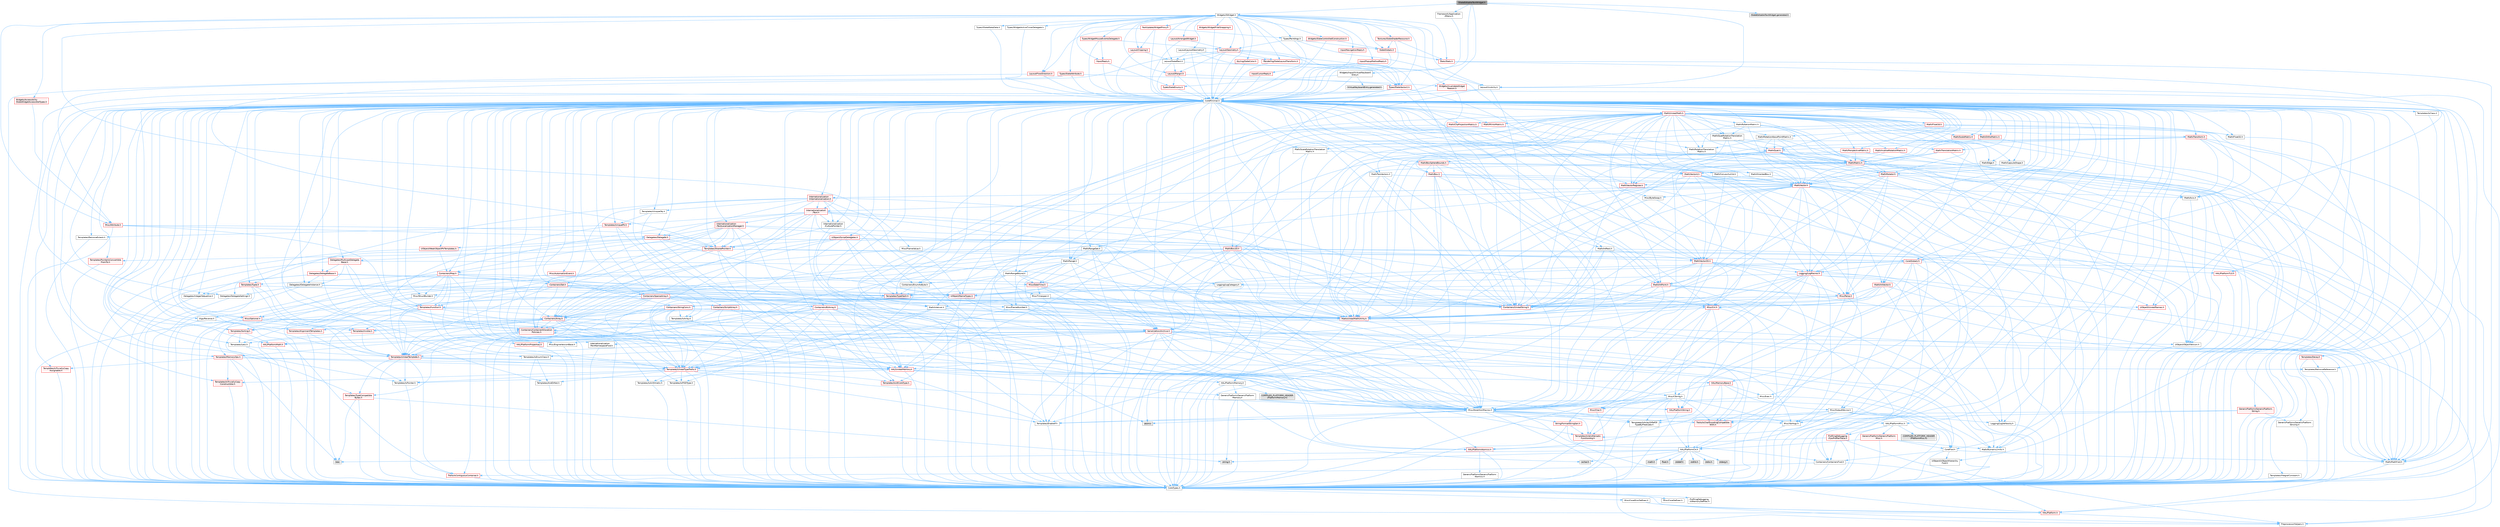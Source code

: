 digraph "ISlateEditableTextWidget.h"
{
 // INTERACTIVE_SVG=YES
 // LATEX_PDF_SIZE
  bgcolor="transparent";
  edge [fontname=Helvetica,fontsize=10,labelfontname=Helvetica,labelfontsize=10];
  node [fontname=Helvetica,fontsize=10,shape=box,height=0.2,width=0.4];
  Node1 [id="Node000001",label="ISlateEditableTextWidget.h",height=0.2,width=0.4,color="gray40", fillcolor="grey60", style="filled", fontcolor="black",tooltip=" "];
  Node1 -> Node2 [id="edge1_Node000001_Node000002",color="steelblue1",style="solid",tooltip=" "];
  Node2 [id="Node000002",label="CoreMinimal.h",height=0.2,width=0.4,color="grey40", fillcolor="white", style="filled",URL="$d7/d67/CoreMinimal_8h.html",tooltip=" "];
  Node2 -> Node3 [id="edge2_Node000002_Node000003",color="steelblue1",style="solid",tooltip=" "];
  Node3 [id="Node000003",label="CoreTypes.h",height=0.2,width=0.4,color="grey40", fillcolor="white", style="filled",URL="$dc/dec/CoreTypes_8h.html",tooltip=" "];
  Node3 -> Node4 [id="edge3_Node000003_Node000004",color="steelblue1",style="solid",tooltip=" "];
  Node4 [id="Node000004",label="HAL/Platform.h",height=0.2,width=0.4,color="red", fillcolor="#FFF0F0", style="filled",URL="$d9/dd0/Platform_8h.html",tooltip=" "];
  Node4 -> Node8 [id="edge4_Node000004_Node000008",color="steelblue1",style="solid",tooltip=" "];
  Node8 [id="Node000008",label="PreprocessorHelpers.h",height=0.2,width=0.4,color="grey40", fillcolor="white", style="filled",URL="$db/ddb/PreprocessorHelpers_8h.html",tooltip=" "];
  Node3 -> Node14 [id="edge5_Node000003_Node000014",color="steelblue1",style="solid",tooltip=" "];
  Node14 [id="Node000014",label="ProfilingDebugging\l/UMemoryDefines.h",height=0.2,width=0.4,color="grey40", fillcolor="white", style="filled",URL="$d2/da2/UMemoryDefines_8h.html",tooltip=" "];
  Node3 -> Node15 [id="edge6_Node000003_Node000015",color="steelblue1",style="solid",tooltip=" "];
  Node15 [id="Node000015",label="Misc/CoreMiscDefines.h",height=0.2,width=0.4,color="grey40", fillcolor="white", style="filled",URL="$da/d38/CoreMiscDefines_8h.html",tooltip=" "];
  Node15 -> Node4 [id="edge7_Node000015_Node000004",color="steelblue1",style="solid",tooltip=" "];
  Node15 -> Node8 [id="edge8_Node000015_Node000008",color="steelblue1",style="solid",tooltip=" "];
  Node3 -> Node16 [id="edge9_Node000003_Node000016",color="steelblue1",style="solid",tooltip=" "];
  Node16 [id="Node000016",label="Misc/CoreDefines.h",height=0.2,width=0.4,color="grey40", fillcolor="white", style="filled",URL="$d3/dd2/CoreDefines_8h.html",tooltip=" "];
  Node2 -> Node17 [id="edge10_Node000002_Node000017",color="steelblue1",style="solid",tooltip=" "];
  Node17 [id="Node000017",label="CoreFwd.h",height=0.2,width=0.4,color="grey40", fillcolor="white", style="filled",URL="$d1/d1e/CoreFwd_8h.html",tooltip=" "];
  Node17 -> Node3 [id="edge11_Node000017_Node000003",color="steelblue1",style="solid",tooltip=" "];
  Node17 -> Node18 [id="edge12_Node000017_Node000018",color="steelblue1",style="solid",tooltip=" "];
  Node18 [id="Node000018",label="Containers/ContainersFwd.h",height=0.2,width=0.4,color="grey40", fillcolor="white", style="filled",URL="$d4/d0a/ContainersFwd_8h.html",tooltip=" "];
  Node18 -> Node4 [id="edge13_Node000018_Node000004",color="steelblue1",style="solid",tooltip=" "];
  Node18 -> Node3 [id="edge14_Node000018_Node000003",color="steelblue1",style="solid",tooltip=" "];
  Node18 -> Node19 [id="edge15_Node000018_Node000019",color="steelblue1",style="solid",tooltip=" "];
  Node19 [id="Node000019",label="Traits/IsContiguousContainer.h",height=0.2,width=0.4,color="red", fillcolor="#FFF0F0", style="filled",URL="$d5/d3c/IsContiguousContainer_8h.html",tooltip=" "];
  Node19 -> Node3 [id="edge16_Node000019_Node000003",color="steelblue1",style="solid",tooltip=" "];
  Node17 -> Node22 [id="edge17_Node000017_Node000022",color="steelblue1",style="solid",tooltip=" "];
  Node22 [id="Node000022",label="Math/MathFwd.h",height=0.2,width=0.4,color="grey40", fillcolor="white", style="filled",URL="$d2/d10/MathFwd_8h.html",tooltip=" "];
  Node22 -> Node4 [id="edge18_Node000022_Node000004",color="steelblue1",style="solid",tooltip=" "];
  Node17 -> Node23 [id="edge19_Node000017_Node000023",color="steelblue1",style="solid",tooltip=" "];
  Node23 [id="Node000023",label="UObject/UObjectHierarchy\lFwd.h",height=0.2,width=0.4,color="grey40", fillcolor="white", style="filled",URL="$d3/d13/UObjectHierarchyFwd_8h.html",tooltip=" "];
  Node2 -> Node23 [id="edge20_Node000002_Node000023",color="steelblue1",style="solid",tooltip=" "];
  Node2 -> Node18 [id="edge21_Node000002_Node000018",color="steelblue1",style="solid",tooltip=" "];
  Node2 -> Node24 [id="edge22_Node000002_Node000024",color="steelblue1",style="solid",tooltip=" "];
  Node24 [id="Node000024",label="Misc/VarArgs.h",height=0.2,width=0.4,color="grey40", fillcolor="white", style="filled",URL="$d5/d6f/VarArgs_8h.html",tooltip=" "];
  Node24 -> Node3 [id="edge23_Node000024_Node000003",color="steelblue1",style="solid",tooltip=" "];
  Node2 -> Node25 [id="edge24_Node000002_Node000025",color="steelblue1",style="solid",tooltip=" "];
  Node25 [id="Node000025",label="Logging/LogVerbosity.h",height=0.2,width=0.4,color="grey40", fillcolor="white", style="filled",URL="$d2/d8f/LogVerbosity_8h.html",tooltip=" "];
  Node25 -> Node3 [id="edge25_Node000025_Node000003",color="steelblue1",style="solid",tooltip=" "];
  Node2 -> Node26 [id="edge26_Node000002_Node000026",color="steelblue1",style="solid",tooltip=" "];
  Node26 [id="Node000026",label="Misc/OutputDevice.h",height=0.2,width=0.4,color="grey40", fillcolor="white", style="filled",URL="$d7/d32/OutputDevice_8h.html",tooltip=" "];
  Node26 -> Node17 [id="edge27_Node000026_Node000017",color="steelblue1",style="solid",tooltip=" "];
  Node26 -> Node3 [id="edge28_Node000026_Node000003",color="steelblue1",style="solid",tooltip=" "];
  Node26 -> Node25 [id="edge29_Node000026_Node000025",color="steelblue1",style="solid",tooltip=" "];
  Node26 -> Node24 [id="edge30_Node000026_Node000024",color="steelblue1",style="solid",tooltip=" "];
  Node26 -> Node27 [id="edge31_Node000026_Node000027",color="steelblue1",style="solid",tooltip=" "];
  Node27 [id="Node000027",label="Templates/IsArrayOrRefOf\lTypeByPredicate.h",height=0.2,width=0.4,color="grey40", fillcolor="white", style="filled",URL="$d6/da1/IsArrayOrRefOfTypeByPredicate_8h.html",tooltip=" "];
  Node27 -> Node3 [id="edge32_Node000027_Node000003",color="steelblue1",style="solid",tooltip=" "];
  Node26 -> Node28 [id="edge33_Node000026_Node000028",color="steelblue1",style="solid",tooltip=" "];
  Node28 [id="Node000028",label="Templates/IsValidVariadic\lFunctionArg.h",height=0.2,width=0.4,color="red", fillcolor="#FFF0F0", style="filled",URL="$d0/dc8/IsValidVariadicFunctionArg_8h.html",tooltip=" "];
  Node28 -> Node3 [id="edge34_Node000028_Node000003",color="steelblue1",style="solid",tooltip=" "];
  Node26 -> Node30 [id="edge35_Node000026_Node000030",color="steelblue1",style="solid",tooltip=" "];
  Node30 [id="Node000030",label="Traits/IsCharEncodingCompatible\lWith.h",height=0.2,width=0.4,color="red", fillcolor="#FFF0F0", style="filled",URL="$df/dd1/IsCharEncodingCompatibleWith_8h.html",tooltip=" "];
  Node2 -> Node32 [id="edge36_Node000002_Node000032",color="steelblue1",style="solid",tooltip=" "];
  Node32 [id="Node000032",label="HAL/PlatformCrt.h",height=0.2,width=0.4,color="grey40", fillcolor="white", style="filled",URL="$d8/d75/PlatformCrt_8h.html",tooltip=" "];
  Node32 -> Node33 [id="edge37_Node000032_Node000033",color="steelblue1",style="solid",tooltip=" "];
  Node33 [id="Node000033",label="new",height=0.2,width=0.4,color="grey60", fillcolor="#E0E0E0", style="filled",tooltip=" "];
  Node32 -> Node34 [id="edge38_Node000032_Node000034",color="steelblue1",style="solid",tooltip=" "];
  Node34 [id="Node000034",label="wchar.h",height=0.2,width=0.4,color="grey60", fillcolor="#E0E0E0", style="filled",tooltip=" "];
  Node32 -> Node35 [id="edge39_Node000032_Node000035",color="steelblue1",style="solid",tooltip=" "];
  Node35 [id="Node000035",label="stddef.h",height=0.2,width=0.4,color="grey60", fillcolor="#E0E0E0", style="filled",tooltip=" "];
  Node32 -> Node36 [id="edge40_Node000032_Node000036",color="steelblue1",style="solid",tooltip=" "];
  Node36 [id="Node000036",label="stdlib.h",height=0.2,width=0.4,color="grey60", fillcolor="#E0E0E0", style="filled",tooltip=" "];
  Node32 -> Node37 [id="edge41_Node000032_Node000037",color="steelblue1",style="solid",tooltip=" "];
  Node37 [id="Node000037",label="stdio.h",height=0.2,width=0.4,color="grey60", fillcolor="#E0E0E0", style="filled",tooltip=" "];
  Node32 -> Node38 [id="edge42_Node000032_Node000038",color="steelblue1",style="solid",tooltip=" "];
  Node38 [id="Node000038",label="stdarg.h",height=0.2,width=0.4,color="grey60", fillcolor="#E0E0E0", style="filled",tooltip=" "];
  Node32 -> Node39 [id="edge43_Node000032_Node000039",color="steelblue1",style="solid",tooltip=" "];
  Node39 [id="Node000039",label="math.h",height=0.2,width=0.4,color="grey60", fillcolor="#E0E0E0", style="filled",tooltip=" "];
  Node32 -> Node40 [id="edge44_Node000032_Node000040",color="steelblue1",style="solid",tooltip=" "];
  Node40 [id="Node000040",label="float.h",height=0.2,width=0.4,color="grey60", fillcolor="#E0E0E0", style="filled",tooltip=" "];
  Node32 -> Node41 [id="edge45_Node000032_Node000041",color="steelblue1",style="solid",tooltip=" "];
  Node41 [id="Node000041",label="string.h",height=0.2,width=0.4,color="grey60", fillcolor="#E0E0E0", style="filled",tooltip=" "];
  Node2 -> Node42 [id="edge46_Node000002_Node000042",color="steelblue1",style="solid",tooltip=" "];
  Node42 [id="Node000042",label="HAL/PlatformMisc.h",height=0.2,width=0.4,color="grey40", fillcolor="white", style="filled",URL="$d0/df5/PlatformMisc_8h.html",tooltip=" "];
  Node42 -> Node3 [id="edge47_Node000042_Node000003",color="steelblue1",style="solid",tooltip=" "];
  Node42 -> Node43 [id="edge48_Node000042_Node000043",color="steelblue1",style="solid",tooltip=" "];
  Node43 [id="Node000043",label="GenericPlatform/GenericPlatform\lMisc.h",height=0.2,width=0.4,color="red", fillcolor="#FFF0F0", style="filled",URL="$db/d9a/GenericPlatformMisc_8h.html",tooltip=" "];
  Node43 -> Node17 [id="edge49_Node000043_Node000017",color="steelblue1",style="solid",tooltip=" "];
  Node43 -> Node3 [id="edge50_Node000043_Node000003",color="steelblue1",style="solid",tooltip=" "];
  Node43 -> Node32 [id="edge51_Node000043_Node000032",color="steelblue1",style="solid",tooltip=" "];
  Node43 -> Node47 [id="edge52_Node000043_Node000047",color="steelblue1",style="solid",tooltip=" "];
  Node47 [id="Node000047",label="Math/NumericLimits.h",height=0.2,width=0.4,color="grey40", fillcolor="white", style="filled",URL="$df/d1b/NumericLimits_8h.html",tooltip=" "];
  Node47 -> Node3 [id="edge53_Node000047_Node000003",color="steelblue1",style="solid",tooltip=" "];
  Node42 -> Node52 [id="edge54_Node000042_Node000052",color="steelblue1",style="solid",tooltip=" "];
  Node52 [id="Node000052",label="COMPILED_PLATFORM_HEADER\l(PlatformMisc.h)",height=0.2,width=0.4,color="grey60", fillcolor="#E0E0E0", style="filled",tooltip=" "];
  Node42 -> Node53 [id="edge55_Node000042_Node000053",color="steelblue1",style="solid",tooltip=" "];
  Node53 [id="Node000053",label="ProfilingDebugging\l/CpuProfilerTrace.h",height=0.2,width=0.4,color="red", fillcolor="#FFF0F0", style="filled",URL="$da/dcb/CpuProfilerTrace_8h.html",tooltip=" "];
  Node53 -> Node3 [id="edge56_Node000053_Node000003",color="steelblue1",style="solid",tooltip=" "];
  Node53 -> Node18 [id="edge57_Node000053_Node000018",color="steelblue1",style="solid",tooltip=" "];
  Node53 -> Node54 [id="edge58_Node000053_Node000054",color="steelblue1",style="solid",tooltip=" "];
  Node54 [id="Node000054",label="HAL/PlatformAtomics.h",height=0.2,width=0.4,color="red", fillcolor="#FFF0F0", style="filled",URL="$d3/d36/PlatformAtomics_8h.html",tooltip=" "];
  Node54 -> Node3 [id="edge59_Node000054_Node000003",color="steelblue1",style="solid",tooltip=" "];
  Node54 -> Node55 [id="edge60_Node000054_Node000055",color="steelblue1",style="solid",tooltip=" "];
  Node55 [id="Node000055",label="GenericPlatform/GenericPlatform\lAtomics.h",height=0.2,width=0.4,color="grey40", fillcolor="white", style="filled",URL="$da/d72/GenericPlatformAtomics_8h.html",tooltip=" "];
  Node55 -> Node3 [id="edge61_Node000055_Node000003",color="steelblue1",style="solid",tooltip=" "];
  Node53 -> Node8 [id="edge62_Node000053_Node000008",color="steelblue1",style="solid",tooltip=" "];
  Node2 -> Node61 [id="edge63_Node000002_Node000061",color="steelblue1",style="solid",tooltip=" "];
  Node61 [id="Node000061",label="Misc/AssertionMacros.h",height=0.2,width=0.4,color="grey40", fillcolor="white", style="filled",URL="$d0/dfa/AssertionMacros_8h.html",tooltip=" "];
  Node61 -> Node3 [id="edge64_Node000061_Node000003",color="steelblue1",style="solid",tooltip=" "];
  Node61 -> Node4 [id="edge65_Node000061_Node000004",color="steelblue1",style="solid",tooltip=" "];
  Node61 -> Node42 [id="edge66_Node000061_Node000042",color="steelblue1",style="solid",tooltip=" "];
  Node61 -> Node8 [id="edge67_Node000061_Node000008",color="steelblue1",style="solid",tooltip=" "];
  Node61 -> Node62 [id="edge68_Node000061_Node000062",color="steelblue1",style="solid",tooltip=" "];
  Node62 [id="Node000062",label="Templates/EnableIf.h",height=0.2,width=0.4,color="grey40", fillcolor="white", style="filled",URL="$d7/d60/EnableIf_8h.html",tooltip=" "];
  Node62 -> Node3 [id="edge69_Node000062_Node000003",color="steelblue1",style="solid",tooltip=" "];
  Node61 -> Node27 [id="edge70_Node000061_Node000027",color="steelblue1",style="solid",tooltip=" "];
  Node61 -> Node28 [id="edge71_Node000061_Node000028",color="steelblue1",style="solid",tooltip=" "];
  Node61 -> Node30 [id="edge72_Node000061_Node000030",color="steelblue1",style="solid",tooltip=" "];
  Node61 -> Node24 [id="edge73_Node000061_Node000024",color="steelblue1",style="solid",tooltip=" "];
  Node61 -> Node63 [id="edge74_Node000061_Node000063",color="steelblue1",style="solid",tooltip=" "];
  Node63 [id="Node000063",label="String/FormatStringSan.h",height=0.2,width=0.4,color="red", fillcolor="#FFF0F0", style="filled",URL="$d3/d8b/FormatStringSan_8h.html",tooltip=" "];
  Node63 -> Node3 [id="edge75_Node000063_Node000003",color="steelblue1",style="solid",tooltip=" "];
  Node63 -> Node28 [id="edge76_Node000063_Node000028",color="steelblue1",style="solid",tooltip=" "];
  Node63 -> Node18 [id="edge77_Node000063_Node000018",color="steelblue1",style="solid",tooltip=" "];
  Node61 -> Node69 [id="edge78_Node000061_Node000069",color="steelblue1",style="solid",tooltip=" "];
  Node69 [id="Node000069",label="atomic",height=0.2,width=0.4,color="grey60", fillcolor="#E0E0E0", style="filled",tooltip=" "];
  Node2 -> Node70 [id="edge79_Node000002_Node000070",color="steelblue1",style="solid",tooltip=" "];
  Node70 [id="Node000070",label="Templates/IsPointer.h",height=0.2,width=0.4,color="grey40", fillcolor="white", style="filled",URL="$d7/d05/IsPointer_8h.html",tooltip=" "];
  Node70 -> Node3 [id="edge80_Node000070_Node000003",color="steelblue1",style="solid",tooltip=" "];
  Node2 -> Node71 [id="edge81_Node000002_Node000071",color="steelblue1",style="solid",tooltip=" "];
  Node71 [id="Node000071",label="HAL/PlatformMemory.h",height=0.2,width=0.4,color="grey40", fillcolor="white", style="filled",URL="$de/d68/PlatformMemory_8h.html",tooltip=" "];
  Node71 -> Node3 [id="edge82_Node000071_Node000003",color="steelblue1",style="solid",tooltip=" "];
  Node71 -> Node72 [id="edge83_Node000071_Node000072",color="steelblue1",style="solid",tooltip=" "];
  Node72 [id="Node000072",label="GenericPlatform/GenericPlatform\lMemory.h",height=0.2,width=0.4,color="grey40", fillcolor="white", style="filled",URL="$dd/d22/GenericPlatformMemory_8h.html",tooltip=" "];
  Node72 -> Node17 [id="edge84_Node000072_Node000017",color="steelblue1",style="solid",tooltip=" "];
  Node72 -> Node3 [id="edge85_Node000072_Node000003",color="steelblue1",style="solid",tooltip=" "];
  Node72 -> Node73 [id="edge86_Node000072_Node000073",color="steelblue1",style="solid",tooltip=" "];
  Node73 [id="Node000073",label="HAL/PlatformString.h",height=0.2,width=0.4,color="red", fillcolor="#FFF0F0", style="filled",URL="$db/db5/PlatformString_8h.html",tooltip=" "];
  Node73 -> Node3 [id="edge87_Node000073_Node000003",color="steelblue1",style="solid",tooltip=" "];
  Node72 -> Node41 [id="edge88_Node000072_Node000041",color="steelblue1",style="solid",tooltip=" "];
  Node72 -> Node34 [id="edge89_Node000072_Node000034",color="steelblue1",style="solid",tooltip=" "];
  Node71 -> Node75 [id="edge90_Node000071_Node000075",color="steelblue1",style="solid",tooltip=" "];
  Node75 [id="Node000075",label="COMPILED_PLATFORM_HEADER\l(PlatformMemory.h)",height=0.2,width=0.4,color="grey60", fillcolor="#E0E0E0", style="filled",tooltip=" "];
  Node2 -> Node54 [id="edge91_Node000002_Node000054",color="steelblue1",style="solid",tooltip=" "];
  Node2 -> Node76 [id="edge92_Node000002_Node000076",color="steelblue1",style="solid",tooltip=" "];
  Node76 [id="Node000076",label="Misc/Exec.h",height=0.2,width=0.4,color="grey40", fillcolor="white", style="filled",URL="$de/ddb/Exec_8h.html",tooltip=" "];
  Node76 -> Node3 [id="edge93_Node000076_Node000003",color="steelblue1",style="solid",tooltip=" "];
  Node76 -> Node61 [id="edge94_Node000076_Node000061",color="steelblue1",style="solid",tooltip=" "];
  Node2 -> Node77 [id="edge95_Node000002_Node000077",color="steelblue1",style="solid",tooltip=" "];
  Node77 [id="Node000077",label="HAL/MemoryBase.h",height=0.2,width=0.4,color="red", fillcolor="#FFF0F0", style="filled",URL="$d6/d9f/MemoryBase_8h.html",tooltip=" "];
  Node77 -> Node3 [id="edge96_Node000077_Node000003",color="steelblue1",style="solid",tooltip=" "];
  Node77 -> Node54 [id="edge97_Node000077_Node000054",color="steelblue1",style="solid",tooltip=" "];
  Node77 -> Node32 [id="edge98_Node000077_Node000032",color="steelblue1",style="solid",tooltip=" "];
  Node77 -> Node76 [id="edge99_Node000077_Node000076",color="steelblue1",style="solid",tooltip=" "];
  Node77 -> Node26 [id="edge100_Node000077_Node000026",color="steelblue1",style="solid",tooltip=" "];
  Node2 -> Node87 [id="edge101_Node000002_Node000087",color="steelblue1",style="solid",tooltip=" "];
  Node87 [id="Node000087",label="HAL/UnrealMemory.h",height=0.2,width=0.4,color="red", fillcolor="#FFF0F0", style="filled",URL="$d9/d96/UnrealMemory_8h.html",tooltip=" "];
  Node87 -> Node3 [id="edge102_Node000087_Node000003",color="steelblue1",style="solid",tooltip=" "];
  Node87 -> Node72 [id="edge103_Node000087_Node000072",color="steelblue1",style="solid",tooltip=" "];
  Node87 -> Node77 [id="edge104_Node000087_Node000077",color="steelblue1",style="solid",tooltip=" "];
  Node87 -> Node71 [id="edge105_Node000087_Node000071",color="steelblue1",style="solid",tooltip=" "];
  Node87 -> Node70 [id="edge106_Node000087_Node000070",color="steelblue1",style="solid",tooltip=" "];
  Node2 -> Node89 [id="edge107_Node000002_Node000089",color="steelblue1",style="solid",tooltip=" "];
  Node89 [id="Node000089",label="Templates/IsArithmetic.h",height=0.2,width=0.4,color="grey40", fillcolor="white", style="filled",URL="$d2/d5d/IsArithmetic_8h.html",tooltip=" "];
  Node89 -> Node3 [id="edge108_Node000089_Node000003",color="steelblue1",style="solid",tooltip=" "];
  Node2 -> Node83 [id="edge109_Node000002_Node000083",color="steelblue1",style="solid",tooltip=" "];
  Node83 [id="Node000083",label="Templates/AndOrNot.h",height=0.2,width=0.4,color="grey40", fillcolor="white", style="filled",URL="$db/d0a/AndOrNot_8h.html",tooltip=" "];
  Node83 -> Node3 [id="edge110_Node000083_Node000003",color="steelblue1",style="solid",tooltip=" "];
  Node2 -> Node90 [id="edge111_Node000002_Node000090",color="steelblue1",style="solid",tooltip=" "];
  Node90 [id="Node000090",label="Templates/IsPODType.h",height=0.2,width=0.4,color="grey40", fillcolor="white", style="filled",URL="$d7/db1/IsPODType_8h.html",tooltip=" "];
  Node90 -> Node3 [id="edge112_Node000090_Node000003",color="steelblue1",style="solid",tooltip=" "];
  Node2 -> Node91 [id="edge113_Node000002_Node000091",color="steelblue1",style="solid",tooltip=" "];
  Node91 [id="Node000091",label="Templates/IsUECoreType.h",height=0.2,width=0.4,color="red", fillcolor="#FFF0F0", style="filled",URL="$d1/db8/IsUECoreType_8h.html",tooltip=" "];
  Node91 -> Node3 [id="edge114_Node000091_Node000003",color="steelblue1",style="solid",tooltip=" "];
  Node2 -> Node84 [id="edge115_Node000002_Node000084",color="steelblue1",style="solid",tooltip=" "];
  Node84 [id="Node000084",label="Templates/IsTriviallyCopy\lConstructible.h",height=0.2,width=0.4,color="red", fillcolor="#FFF0F0", style="filled",URL="$d3/d78/IsTriviallyCopyConstructible_8h.html",tooltip=" "];
  Node84 -> Node3 [id="edge116_Node000084_Node000003",color="steelblue1",style="solid",tooltip=" "];
  Node2 -> Node92 [id="edge117_Node000002_Node000092",color="steelblue1",style="solid",tooltip=" "];
  Node92 [id="Node000092",label="Templates/UnrealTypeTraits.h",height=0.2,width=0.4,color="red", fillcolor="#FFF0F0", style="filled",URL="$d2/d2d/UnrealTypeTraits_8h.html",tooltip=" "];
  Node92 -> Node3 [id="edge118_Node000092_Node000003",color="steelblue1",style="solid",tooltip=" "];
  Node92 -> Node70 [id="edge119_Node000092_Node000070",color="steelblue1",style="solid",tooltip=" "];
  Node92 -> Node61 [id="edge120_Node000092_Node000061",color="steelblue1",style="solid",tooltip=" "];
  Node92 -> Node83 [id="edge121_Node000092_Node000083",color="steelblue1",style="solid",tooltip=" "];
  Node92 -> Node62 [id="edge122_Node000092_Node000062",color="steelblue1",style="solid",tooltip=" "];
  Node92 -> Node89 [id="edge123_Node000092_Node000089",color="steelblue1",style="solid",tooltip=" "];
  Node92 -> Node90 [id="edge124_Node000092_Node000090",color="steelblue1",style="solid",tooltip=" "];
  Node92 -> Node91 [id="edge125_Node000092_Node000091",color="steelblue1",style="solid",tooltip=" "];
  Node92 -> Node84 [id="edge126_Node000092_Node000084",color="steelblue1",style="solid",tooltip=" "];
  Node2 -> Node62 [id="edge127_Node000002_Node000062",color="steelblue1",style="solid",tooltip=" "];
  Node2 -> Node94 [id="edge128_Node000002_Node000094",color="steelblue1",style="solid",tooltip=" "];
  Node94 [id="Node000094",label="Templates/RemoveReference.h",height=0.2,width=0.4,color="grey40", fillcolor="white", style="filled",URL="$da/dbe/RemoveReference_8h.html",tooltip=" "];
  Node94 -> Node3 [id="edge129_Node000094_Node000003",color="steelblue1",style="solid",tooltip=" "];
  Node2 -> Node95 [id="edge130_Node000002_Node000095",color="steelblue1",style="solid",tooltip=" "];
  Node95 [id="Node000095",label="Templates/IntegralConstant.h",height=0.2,width=0.4,color="grey40", fillcolor="white", style="filled",URL="$db/d1b/IntegralConstant_8h.html",tooltip=" "];
  Node95 -> Node3 [id="edge131_Node000095_Node000003",color="steelblue1",style="solid",tooltip=" "];
  Node2 -> Node96 [id="edge132_Node000002_Node000096",color="steelblue1",style="solid",tooltip=" "];
  Node96 [id="Node000096",label="Templates/IsClass.h",height=0.2,width=0.4,color="grey40", fillcolor="white", style="filled",URL="$db/dcb/IsClass_8h.html",tooltip=" "];
  Node96 -> Node3 [id="edge133_Node000096_Node000003",color="steelblue1",style="solid",tooltip=" "];
  Node2 -> Node97 [id="edge134_Node000002_Node000097",color="steelblue1",style="solid",tooltip=" "];
  Node97 [id="Node000097",label="Templates/TypeCompatible\lBytes.h",height=0.2,width=0.4,color="red", fillcolor="#FFF0F0", style="filled",URL="$df/d0a/TypeCompatibleBytes_8h.html",tooltip=" "];
  Node97 -> Node3 [id="edge135_Node000097_Node000003",color="steelblue1",style="solid",tooltip=" "];
  Node97 -> Node41 [id="edge136_Node000097_Node000041",color="steelblue1",style="solid",tooltip=" "];
  Node97 -> Node33 [id="edge137_Node000097_Node000033",color="steelblue1",style="solid",tooltip=" "];
  Node2 -> Node19 [id="edge138_Node000002_Node000019",color="steelblue1",style="solid",tooltip=" "];
  Node2 -> Node98 [id="edge139_Node000002_Node000098",color="steelblue1",style="solid",tooltip=" "];
  Node98 [id="Node000098",label="Templates/UnrealTemplate.h",height=0.2,width=0.4,color="red", fillcolor="#FFF0F0", style="filled",URL="$d4/d24/UnrealTemplate_8h.html",tooltip=" "];
  Node98 -> Node3 [id="edge140_Node000098_Node000003",color="steelblue1",style="solid",tooltip=" "];
  Node98 -> Node70 [id="edge141_Node000098_Node000070",color="steelblue1",style="solid",tooltip=" "];
  Node98 -> Node87 [id="edge142_Node000098_Node000087",color="steelblue1",style="solid",tooltip=" "];
  Node98 -> Node92 [id="edge143_Node000098_Node000092",color="steelblue1",style="solid",tooltip=" "];
  Node98 -> Node94 [id="edge144_Node000098_Node000094",color="steelblue1",style="solid",tooltip=" "];
  Node98 -> Node97 [id="edge145_Node000098_Node000097",color="steelblue1",style="solid",tooltip=" "];
  Node98 -> Node19 [id="edge146_Node000098_Node000019",color="steelblue1",style="solid",tooltip=" "];
  Node2 -> Node47 [id="edge147_Node000002_Node000047",color="steelblue1",style="solid",tooltip=" "];
  Node2 -> Node102 [id="edge148_Node000002_Node000102",color="steelblue1",style="solid",tooltip=" "];
  Node102 [id="Node000102",label="HAL/PlatformMath.h",height=0.2,width=0.4,color="red", fillcolor="#FFF0F0", style="filled",URL="$dc/d53/PlatformMath_8h.html",tooltip=" "];
  Node102 -> Node3 [id="edge149_Node000102_Node000003",color="steelblue1",style="solid",tooltip=" "];
  Node2 -> Node85 [id="edge150_Node000002_Node000085",color="steelblue1",style="solid",tooltip=" "];
  Node85 [id="Node000085",label="Templates/IsTriviallyCopy\lAssignable.h",height=0.2,width=0.4,color="red", fillcolor="#FFF0F0", style="filled",URL="$d2/df2/IsTriviallyCopyAssignable_8h.html",tooltip=" "];
  Node85 -> Node3 [id="edge151_Node000085_Node000003",color="steelblue1",style="solid",tooltip=" "];
  Node2 -> Node110 [id="edge152_Node000002_Node000110",color="steelblue1",style="solid",tooltip=" "];
  Node110 [id="Node000110",label="Templates/MemoryOps.h",height=0.2,width=0.4,color="red", fillcolor="#FFF0F0", style="filled",URL="$db/dea/MemoryOps_8h.html",tooltip=" "];
  Node110 -> Node3 [id="edge153_Node000110_Node000003",color="steelblue1",style="solid",tooltip=" "];
  Node110 -> Node87 [id="edge154_Node000110_Node000087",color="steelblue1",style="solid",tooltip=" "];
  Node110 -> Node85 [id="edge155_Node000110_Node000085",color="steelblue1",style="solid",tooltip=" "];
  Node110 -> Node84 [id="edge156_Node000110_Node000084",color="steelblue1",style="solid",tooltip=" "];
  Node110 -> Node92 [id="edge157_Node000110_Node000092",color="steelblue1",style="solid",tooltip=" "];
  Node110 -> Node33 [id="edge158_Node000110_Node000033",color="steelblue1",style="solid",tooltip=" "];
  Node2 -> Node111 [id="edge159_Node000002_Node000111",color="steelblue1",style="solid",tooltip=" "];
  Node111 [id="Node000111",label="Containers/ContainerAllocation\lPolicies.h",height=0.2,width=0.4,color="red", fillcolor="#FFF0F0", style="filled",URL="$d7/dff/ContainerAllocationPolicies_8h.html",tooltip=" "];
  Node111 -> Node3 [id="edge160_Node000111_Node000003",color="steelblue1",style="solid",tooltip=" "];
  Node111 -> Node111 [id="edge161_Node000111_Node000111",color="steelblue1",style="solid",tooltip=" "];
  Node111 -> Node102 [id="edge162_Node000111_Node000102",color="steelblue1",style="solid",tooltip=" "];
  Node111 -> Node87 [id="edge163_Node000111_Node000087",color="steelblue1",style="solid",tooltip=" "];
  Node111 -> Node47 [id="edge164_Node000111_Node000047",color="steelblue1",style="solid",tooltip=" "];
  Node111 -> Node61 [id="edge165_Node000111_Node000061",color="steelblue1",style="solid",tooltip=" "];
  Node111 -> Node110 [id="edge166_Node000111_Node000110",color="steelblue1",style="solid",tooltip=" "];
  Node111 -> Node97 [id="edge167_Node000111_Node000097",color="steelblue1",style="solid",tooltip=" "];
  Node2 -> Node114 [id="edge168_Node000002_Node000114",color="steelblue1",style="solid",tooltip=" "];
  Node114 [id="Node000114",label="Templates/IsEnumClass.h",height=0.2,width=0.4,color="grey40", fillcolor="white", style="filled",URL="$d7/d15/IsEnumClass_8h.html",tooltip=" "];
  Node114 -> Node3 [id="edge169_Node000114_Node000003",color="steelblue1",style="solid",tooltip=" "];
  Node114 -> Node83 [id="edge170_Node000114_Node000083",color="steelblue1",style="solid",tooltip=" "];
  Node2 -> Node115 [id="edge171_Node000002_Node000115",color="steelblue1",style="solid",tooltip=" "];
  Node115 [id="Node000115",label="HAL/PlatformProperties.h",height=0.2,width=0.4,color="red", fillcolor="#FFF0F0", style="filled",URL="$d9/db0/PlatformProperties_8h.html",tooltip=" "];
  Node115 -> Node3 [id="edge172_Node000115_Node000003",color="steelblue1",style="solid",tooltip=" "];
  Node2 -> Node118 [id="edge173_Node000002_Node000118",color="steelblue1",style="solid",tooltip=" "];
  Node118 [id="Node000118",label="Misc/EngineVersionBase.h",height=0.2,width=0.4,color="grey40", fillcolor="white", style="filled",URL="$d5/d2b/EngineVersionBase_8h.html",tooltip=" "];
  Node118 -> Node3 [id="edge174_Node000118_Node000003",color="steelblue1",style="solid",tooltip=" "];
  Node2 -> Node119 [id="edge175_Node000002_Node000119",color="steelblue1",style="solid",tooltip=" "];
  Node119 [id="Node000119",label="Internationalization\l/TextNamespaceFwd.h",height=0.2,width=0.4,color="grey40", fillcolor="white", style="filled",URL="$d8/d97/TextNamespaceFwd_8h.html",tooltip=" "];
  Node119 -> Node3 [id="edge176_Node000119_Node000003",color="steelblue1",style="solid",tooltip=" "];
  Node2 -> Node120 [id="edge177_Node000002_Node000120",color="steelblue1",style="solid",tooltip=" "];
  Node120 [id="Node000120",label="Serialization/Archive.h",height=0.2,width=0.4,color="red", fillcolor="#FFF0F0", style="filled",URL="$d7/d3b/Archive_8h.html",tooltip=" "];
  Node120 -> Node17 [id="edge178_Node000120_Node000017",color="steelblue1",style="solid",tooltip=" "];
  Node120 -> Node3 [id="edge179_Node000120_Node000003",color="steelblue1",style="solid",tooltip=" "];
  Node120 -> Node115 [id="edge180_Node000120_Node000115",color="steelblue1",style="solid",tooltip=" "];
  Node120 -> Node119 [id="edge181_Node000120_Node000119",color="steelblue1",style="solid",tooltip=" "];
  Node120 -> Node22 [id="edge182_Node000120_Node000022",color="steelblue1",style="solid",tooltip=" "];
  Node120 -> Node61 [id="edge183_Node000120_Node000061",color="steelblue1",style="solid",tooltip=" "];
  Node120 -> Node118 [id="edge184_Node000120_Node000118",color="steelblue1",style="solid",tooltip=" "];
  Node120 -> Node24 [id="edge185_Node000120_Node000024",color="steelblue1",style="solid",tooltip=" "];
  Node120 -> Node62 [id="edge186_Node000120_Node000062",color="steelblue1",style="solid",tooltip=" "];
  Node120 -> Node27 [id="edge187_Node000120_Node000027",color="steelblue1",style="solid",tooltip=" "];
  Node120 -> Node114 [id="edge188_Node000120_Node000114",color="steelblue1",style="solid",tooltip=" "];
  Node120 -> Node28 [id="edge189_Node000120_Node000028",color="steelblue1",style="solid",tooltip=" "];
  Node120 -> Node98 [id="edge190_Node000120_Node000098",color="steelblue1",style="solid",tooltip=" "];
  Node120 -> Node30 [id="edge191_Node000120_Node000030",color="steelblue1",style="solid",tooltip=" "];
  Node120 -> Node123 [id="edge192_Node000120_Node000123",color="steelblue1",style="solid",tooltip=" "];
  Node123 [id="Node000123",label="UObject/ObjectVersion.h",height=0.2,width=0.4,color="grey40", fillcolor="white", style="filled",URL="$da/d63/ObjectVersion_8h.html",tooltip=" "];
  Node123 -> Node3 [id="edge193_Node000123_Node000003",color="steelblue1",style="solid",tooltip=" "];
  Node2 -> Node124 [id="edge194_Node000002_Node000124",color="steelblue1",style="solid",tooltip=" "];
  Node124 [id="Node000124",label="Templates/Less.h",height=0.2,width=0.4,color="grey40", fillcolor="white", style="filled",URL="$de/dc8/Less_8h.html",tooltip=" "];
  Node124 -> Node3 [id="edge195_Node000124_Node000003",color="steelblue1",style="solid",tooltip=" "];
  Node124 -> Node98 [id="edge196_Node000124_Node000098",color="steelblue1",style="solid",tooltip=" "];
  Node2 -> Node125 [id="edge197_Node000002_Node000125",color="steelblue1",style="solid",tooltip=" "];
  Node125 [id="Node000125",label="Templates/Sorting.h",height=0.2,width=0.4,color="red", fillcolor="#FFF0F0", style="filled",URL="$d3/d9e/Sorting_8h.html",tooltip=" "];
  Node125 -> Node3 [id="edge198_Node000125_Node000003",color="steelblue1",style="solid",tooltip=" "];
  Node125 -> Node102 [id="edge199_Node000125_Node000102",color="steelblue1",style="solid",tooltip=" "];
  Node125 -> Node124 [id="edge200_Node000125_Node000124",color="steelblue1",style="solid",tooltip=" "];
  Node2 -> Node136 [id="edge201_Node000002_Node000136",color="steelblue1",style="solid",tooltip=" "];
  Node136 [id="Node000136",label="Misc/Char.h",height=0.2,width=0.4,color="red", fillcolor="#FFF0F0", style="filled",URL="$d0/d58/Char_8h.html",tooltip=" "];
  Node136 -> Node3 [id="edge202_Node000136_Node000003",color="steelblue1",style="solid",tooltip=" "];
  Node2 -> Node139 [id="edge203_Node000002_Node000139",color="steelblue1",style="solid",tooltip=" "];
  Node139 [id="Node000139",label="GenericPlatform/GenericPlatform\lStricmp.h",height=0.2,width=0.4,color="grey40", fillcolor="white", style="filled",URL="$d2/d86/GenericPlatformStricmp_8h.html",tooltip=" "];
  Node139 -> Node3 [id="edge204_Node000139_Node000003",color="steelblue1",style="solid",tooltip=" "];
  Node2 -> Node140 [id="edge205_Node000002_Node000140",color="steelblue1",style="solid",tooltip=" "];
  Node140 [id="Node000140",label="GenericPlatform/GenericPlatform\lString.h",height=0.2,width=0.4,color="red", fillcolor="#FFF0F0", style="filled",URL="$dd/d20/GenericPlatformString_8h.html",tooltip=" "];
  Node140 -> Node3 [id="edge206_Node000140_Node000003",color="steelblue1",style="solid",tooltip=" "];
  Node140 -> Node139 [id="edge207_Node000140_Node000139",color="steelblue1",style="solid",tooltip=" "];
  Node140 -> Node62 [id="edge208_Node000140_Node000062",color="steelblue1",style="solid",tooltip=" "];
  Node140 -> Node30 [id="edge209_Node000140_Node000030",color="steelblue1",style="solid",tooltip=" "];
  Node2 -> Node73 [id="edge210_Node000002_Node000073",color="steelblue1",style="solid",tooltip=" "];
  Node2 -> Node143 [id="edge211_Node000002_Node000143",color="steelblue1",style="solid",tooltip=" "];
  Node143 [id="Node000143",label="Misc/CString.h",height=0.2,width=0.4,color="grey40", fillcolor="white", style="filled",URL="$d2/d49/CString_8h.html",tooltip=" "];
  Node143 -> Node3 [id="edge212_Node000143_Node000003",color="steelblue1",style="solid",tooltip=" "];
  Node143 -> Node32 [id="edge213_Node000143_Node000032",color="steelblue1",style="solid",tooltip=" "];
  Node143 -> Node73 [id="edge214_Node000143_Node000073",color="steelblue1",style="solid",tooltip=" "];
  Node143 -> Node61 [id="edge215_Node000143_Node000061",color="steelblue1",style="solid",tooltip=" "];
  Node143 -> Node136 [id="edge216_Node000143_Node000136",color="steelblue1",style="solid",tooltip=" "];
  Node143 -> Node24 [id="edge217_Node000143_Node000024",color="steelblue1",style="solid",tooltip=" "];
  Node143 -> Node27 [id="edge218_Node000143_Node000027",color="steelblue1",style="solid",tooltip=" "];
  Node143 -> Node28 [id="edge219_Node000143_Node000028",color="steelblue1",style="solid",tooltip=" "];
  Node143 -> Node30 [id="edge220_Node000143_Node000030",color="steelblue1",style="solid",tooltip=" "];
  Node2 -> Node144 [id="edge221_Node000002_Node000144",color="steelblue1",style="solid",tooltip=" "];
  Node144 [id="Node000144",label="Misc/Crc.h",height=0.2,width=0.4,color="red", fillcolor="#FFF0F0", style="filled",URL="$d4/dd2/Crc_8h.html",tooltip=" "];
  Node144 -> Node3 [id="edge222_Node000144_Node000003",color="steelblue1",style="solid",tooltip=" "];
  Node144 -> Node73 [id="edge223_Node000144_Node000073",color="steelblue1",style="solid",tooltip=" "];
  Node144 -> Node61 [id="edge224_Node000144_Node000061",color="steelblue1",style="solid",tooltip=" "];
  Node144 -> Node143 [id="edge225_Node000144_Node000143",color="steelblue1",style="solid",tooltip=" "];
  Node144 -> Node136 [id="edge226_Node000144_Node000136",color="steelblue1",style="solid",tooltip=" "];
  Node144 -> Node92 [id="edge227_Node000144_Node000092",color="steelblue1",style="solid",tooltip=" "];
  Node2 -> Node135 [id="edge228_Node000002_Node000135",color="steelblue1",style="solid",tooltip=" "];
  Node135 [id="Node000135",label="Math/UnrealMathUtility.h",height=0.2,width=0.4,color="red", fillcolor="#FFF0F0", style="filled",URL="$db/db8/UnrealMathUtility_8h.html",tooltip=" "];
  Node135 -> Node3 [id="edge229_Node000135_Node000003",color="steelblue1",style="solid",tooltip=" "];
  Node135 -> Node61 [id="edge230_Node000135_Node000061",color="steelblue1",style="solid",tooltip=" "];
  Node135 -> Node102 [id="edge231_Node000135_Node000102",color="steelblue1",style="solid",tooltip=" "];
  Node135 -> Node22 [id="edge232_Node000135_Node000022",color="steelblue1",style="solid",tooltip=" "];
  Node2 -> Node145 [id="edge233_Node000002_Node000145",color="steelblue1",style="solid",tooltip=" "];
  Node145 [id="Node000145",label="Containers/UnrealString.h",height=0.2,width=0.4,color="red", fillcolor="#FFF0F0", style="filled",URL="$d5/dba/UnrealString_8h.html",tooltip=" "];
  Node2 -> Node149 [id="edge234_Node000002_Node000149",color="steelblue1",style="solid",tooltip=" "];
  Node149 [id="Node000149",label="Containers/Array.h",height=0.2,width=0.4,color="red", fillcolor="#FFF0F0", style="filled",URL="$df/dd0/Array_8h.html",tooltip=" "];
  Node149 -> Node3 [id="edge235_Node000149_Node000003",color="steelblue1",style="solid",tooltip=" "];
  Node149 -> Node61 [id="edge236_Node000149_Node000061",color="steelblue1",style="solid",tooltip=" "];
  Node149 -> Node87 [id="edge237_Node000149_Node000087",color="steelblue1",style="solid",tooltip=" "];
  Node149 -> Node92 [id="edge238_Node000149_Node000092",color="steelblue1",style="solid",tooltip=" "];
  Node149 -> Node98 [id="edge239_Node000149_Node000098",color="steelblue1",style="solid",tooltip=" "];
  Node149 -> Node111 [id="edge240_Node000149_Node000111",color="steelblue1",style="solid",tooltip=" "];
  Node149 -> Node120 [id="edge241_Node000149_Node000120",color="steelblue1",style="solid",tooltip=" "];
  Node149 -> Node128 [id="edge242_Node000149_Node000128",color="steelblue1",style="solid",tooltip=" "];
  Node128 [id="Node000128",label="Templates/Invoke.h",height=0.2,width=0.4,color="red", fillcolor="#FFF0F0", style="filled",URL="$d7/deb/Invoke_8h.html",tooltip=" "];
  Node128 -> Node3 [id="edge243_Node000128_Node000003",color="steelblue1",style="solid",tooltip=" "];
  Node128 -> Node98 [id="edge244_Node000128_Node000098",color="steelblue1",style="solid",tooltip=" "];
  Node149 -> Node124 [id="edge245_Node000149_Node000124",color="steelblue1",style="solid",tooltip=" "];
  Node149 -> Node125 [id="edge246_Node000149_Node000125",color="steelblue1",style="solid",tooltip=" "];
  Node149 -> Node172 [id="edge247_Node000149_Node000172",color="steelblue1",style="solid",tooltip=" "];
  Node172 [id="Node000172",label="Templates/AlignmentTemplates.h",height=0.2,width=0.4,color="red", fillcolor="#FFF0F0", style="filled",URL="$dd/d32/AlignmentTemplates_8h.html",tooltip=" "];
  Node172 -> Node3 [id="edge248_Node000172_Node000003",color="steelblue1",style="solid",tooltip=" "];
  Node172 -> Node70 [id="edge249_Node000172_Node000070",color="steelblue1",style="solid",tooltip=" "];
  Node2 -> Node173 [id="edge250_Node000002_Node000173",color="steelblue1",style="solid",tooltip=" "];
  Node173 [id="Node000173",label="Misc/FrameNumber.h",height=0.2,width=0.4,color="grey40", fillcolor="white", style="filled",URL="$dd/dbd/FrameNumber_8h.html",tooltip=" "];
  Node173 -> Node3 [id="edge251_Node000173_Node000003",color="steelblue1",style="solid",tooltip=" "];
  Node173 -> Node47 [id="edge252_Node000173_Node000047",color="steelblue1",style="solid",tooltip=" "];
  Node173 -> Node135 [id="edge253_Node000173_Node000135",color="steelblue1",style="solid",tooltip=" "];
  Node173 -> Node62 [id="edge254_Node000173_Node000062",color="steelblue1",style="solid",tooltip=" "];
  Node173 -> Node92 [id="edge255_Node000173_Node000092",color="steelblue1",style="solid",tooltip=" "];
  Node2 -> Node174 [id="edge256_Node000002_Node000174",color="steelblue1",style="solid",tooltip=" "];
  Node174 [id="Node000174",label="Misc/Timespan.h",height=0.2,width=0.4,color="grey40", fillcolor="white", style="filled",URL="$da/dd9/Timespan_8h.html",tooltip=" "];
  Node174 -> Node3 [id="edge257_Node000174_Node000003",color="steelblue1",style="solid",tooltip=" "];
  Node174 -> Node175 [id="edge258_Node000174_Node000175",color="steelblue1",style="solid",tooltip=" "];
  Node175 [id="Node000175",label="Math/Interval.h",height=0.2,width=0.4,color="grey40", fillcolor="white", style="filled",URL="$d1/d55/Interval_8h.html",tooltip=" "];
  Node175 -> Node3 [id="edge259_Node000175_Node000003",color="steelblue1",style="solid",tooltip=" "];
  Node175 -> Node89 [id="edge260_Node000175_Node000089",color="steelblue1",style="solid",tooltip=" "];
  Node175 -> Node92 [id="edge261_Node000175_Node000092",color="steelblue1",style="solid",tooltip=" "];
  Node175 -> Node47 [id="edge262_Node000175_Node000047",color="steelblue1",style="solid",tooltip=" "];
  Node175 -> Node135 [id="edge263_Node000175_Node000135",color="steelblue1",style="solid",tooltip=" "];
  Node174 -> Node135 [id="edge264_Node000174_Node000135",color="steelblue1",style="solid",tooltip=" "];
  Node174 -> Node61 [id="edge265_Node000174_Node000061",color="steelblue1",style="solid",tooltip=" "];
  Node2 -> Node176 [id="edge266_Node000002_Node000176",color="steelblue1",style="solid",tooltip=" "];
  Node176 [id="Node000176",label="Containers/StringConv.h",height=0.2,width=0.4,color="red", fillcolor="#FFF0F0", style="filled",URL="$d3/ddf/StringConv_8h.html",tooltip=" "];
  Node176 -> Node3 [id="edge267_Node000176_Node000003",color="steelblue1",style="solid",tooltip=" "];
  Node176 -> Node61 [id="edge268_Node000176_Node000061",color="steelblue1",style="solid",tooltip=" "];
  Node176 -> Node111 [id="edge269_Node000176_Node000111",color="steelblue1",style="solid",tooltip=" "];
  Node176 -> Node149 [id="edge270_Node000176_Node000149",color="steelblue1",style="solid",tooltip=" "];
  Node176 -> Node143 [id="edge271_Node000176_Node000143",color="steelblue1",style="solid",tooltip=" "];
  Node176 -> Node177 [id="edge272_Node000176_Node000177",color="steelblue1",style="solid",tooltip=" "];
  Node177 [id="Node000177",label="Templates/IsArray.h",height=0.2,width=0.4,color="grey40", fillcolor="white", style="filled",URL="$d8/d8d/IsArray_8h.html",tooltip=" "];
  Node177 -> Node3 [id="edge273_Node000177_Node000003",color="steelblue1",style="solid",tooltip=" "];
  Node176 -> Node98 [id="edge274_Node000176_Node000098",color="steelblue1",style="solid",tooltip=" "];
  Node176 -> Node92 [id="edge275_Node000176_Node000092",color="steelblue1",style="solid",tooltip=" "];
  Node176 -> Node30 [id="edge276_Node000176_Node000030",color="steelblue1",style="solid",tooltip=" "];
  Node176 -> Node19 [id="edge277_Node000176_Node000019",color="steelblue1",style="solid",tooltip=" "];
  Node2 -> Node178 [id="edge278_Node000002_Node000178",color="steelblue1",style="solid",tooltip=" "];
  Node178 [id="Node000178",label="UObject/UnrealNames.h",height=0.2,width=0.4,color="red", fillcolor="#FFF0F0", style="filled",URL="$d8/db1/UnrealNames_8h.html",tooltip=" "];
  Node178 -> Node3 [id="edge279_Node000178_Node000003",color="steelblue1",style="solid",tooltip=" "];
  Node2 -> Node180 [id="edge280_Node000002_Node000180",color="steelblue1",style="solid",tooltip=" "];
  Node180 [id="Node000180",label="UObject/NameTypes.h",height=0.2,width=0.4,color="red", fillcolor="#FFF0F0", style="filled",URL="$d6/d35/NameTypes_8h.html",tooltip=" "];
  Node180 -> Node3 [id="edge281_Node000180_Node000003",color="steelblue1",style="solid",tooltip=" "];
  Node180 -> Node61 [id="edge282_Node000180_Node000061",color="steelblue1",style="solid",tooltip=" "];
  Node180 -> Node87 [id="edge283_Node000180_Node000087",color="steelblue1",style="solid",tooltip=" "];
  Node180 -> Node92 [id="edge284_Node000180_Node000092",color="steelblue1",style="solid",tooltip=" "];
  Node180 -> Node98 [id="edge285_Node000180_Node000098",color="steelblue1",style="solid",tooltip=" "];
  Node180 -> Node145 [id="edge286_Node000180_Node000145",color="steelblue1",style="solid",tooltip=" "];
  Node180 -> Node176 [id="edge287_Node000180_Node000176",color="steelblue1",style="solid",tooltip=" "];
  Node180 -> Node178 [id="edge288_Node000180_Node000178",color="steelblue1",style="solid",tooltip=" "];
  Node2 -> Node188 [id="edge289_Node000002_Node000188",color="steelblue1",style="solid",tooltip=" "];
  Node188 [id="Node000188",label="Misc/Parse.h",height=0.2,width=0.4,color="red", fillcolor="#FFF0F0", style="filled",URL="$dc/d71/Parse_8h.html",tooltip=" "];
  Node188 -> Node145 [id="edge290_Node000188_Node000145",color="steelblue1",style="solid",tooltip=" "];
  Node188 -> Node3 [id="edge291_Node000188_Node000003",color="steelblue1",style="solid",tooltip=" "];
  Node188 -> Node32 [id="edge292_Node000188_Node000032",color="steelblue1",style="solid",tooltip=" "];
  Node188 -> Node189 [id="edge293_Node000188_Node000189",color="steelblue1",style="solid",tooltip=" "];
  Node189 [id="Node000189",label="Templates/Function.h",height=0.2,width=0.4,color="red", fillcolor="#FFF0F0", style="filled",URL="$df/df5/Function_8h.html",tooltip=" "];
  Node189 -> Node3 [id="edge294_Node000189_Node000003",color="steelblue1",style="solid",tooltip=" "];
  Node189 -> Node61 [id="edge295_Node000189_Node000061",color="steelblue1",style="solid",tooltip=" "];
  Node189 -> Node87 [id="edge296_Node000189_Node000087",color="steelblue1",style="solid",tooltip=" "];
  Node189 -> Node92 [id="edge297_Node000189_Node000092",color="steelblue1",style="solid",tooltip=" "];
  Node189 -> Node128 [id="edge298_Node000189_Node000128",color="steelblue1",style="solid",tooltip=" "];
  Node189 -> Node98 [id="edge299_Node000189_Node000098",color="steelblue1",style="solid",tooltip=" "];
  Node189 -> Node135 [id="edge300_Node000189_Node000135",color="steelblue1",style="solid",tooltip=" "];
  Node189 -> Node33 [id="edge301_Node000189_Node000033",color="steelblue1",style="solid",tooltip=" "];
  Node2 -> Node172 [id="edge302_Node000002_Node000172",color="steelblue1",style="solid",tooltip=" "];
  Node2 -> Node191 [id="edge303_Node000002_Node000191",color="steelblue1",style="solid",tooltip=" "];
  Node191 [id="Node000191",label="Misc/StructBuilder.h",height=0.2,width=0.4,color="grey40", fillcolor="white", style="filled",URL="$d9/db3/StructBuilder_8h.html",tooltip=" "];
  Node191 -> Node3 [id="edge304_Node000191_Node000003",color="steelblue1",style="solid",tooltip=" "];
  Node191 -> Node135 [id="edge305_Node000191_Node000135",color="steelblue1",style="solid",tooltip=" "];
  Node191 -> Node172 [id="edge306_Node000191_Node000172",color="steelblue1",style="solid",tooltip=" "];
  Node2 -> Node104 [id="edge307_Node000002_Node000104",color="steelblue1",style="solid",tooltip=" "];
  Node104 [id="Node000104",label="Templates/Decay.h",height=0.2,width=0.4,color="red", fillcolor="#FFF0F0", style="filled",URL="$dd/d0f/Decay_8h.html",tooltip=" "];
  Node104 -> Node3 [id="edge308_Node000104_Node000003",color="steelblue1",style="solid",tooltip=" "];
  Node104 -> Node94 [id="edge309_Node000104_Node000094",color="steelblue1",style="solid",tooltip=" "];
  Node2 -> Node192 [id="edge310_Node000002_Node000192",color="steelblue1",style="solid",tooltip=" "];
  Node192 [id="Node000192",label="Templates/PointerIsConvertible\lFromTo.h",height=0.2,width=0.4,color="red", fillcolor="#FFF0F0", style="filled",URL="$d6/d65/PointerIsConvertibleFromTo_8h.html",tooltip=" "];
  Node192 -> Node3 [id="edge311_Node000192_Node000003",color="steelblue1",style="solid",tooltip=" "];
  Node2 -> Node128 [id="edge312_Node000002_Node000128",color="steelblue1",style="solid",tooltip=" "];
  Node2 -> Node189 [id="edge313_Node000002_Node000189",color="steelblue1",style="solid",tooltip=" "];
  Node2 -> Node161 [id="edge314_Node000002_Node000161",color="steelblue1",style="solid",tooltip=" "];
  Node161 [id="Node000161",label="Templates/TypeHash.h",height=0.2,width=0.4,color="red", fillcolor="#FFF0F0", style="filled",URL="$d1/d62/TypeHash_8h.html",tooltip=" "];
  Node161 -> Node3 [id="edge315_Node000161_Node000003",color="steelblue1",style="solid",tooltip=" "];
  Node161 -> Node144 [id="edge316_Node000161_Node000144",color="steelblue1",style="solid",tooltip=" "];
  Node2 -> Node193 [id="edge317_Node000002_Node000193",color="steelblue1",style="solid",tooltip=" "];
  Node193 [id="Node000193",label="Containers/ScriptArray.h",height=0.2,width=0.4,color="red", fillcolor="#FFF0F0", style="filled",URL="$dc/daf/ScriptArray_8h.html",tooltip=" "];
  Node193 -> Node3 [id="edge318_Node000193_Node000003",color="steelblue1",style="solid",tooltip=" "];
  Node193 -> Node61 [id="edge319_Node000193_Node000061",color="steelblue1",style="solid",tooltip=" "];
  Node193 -> Node87 [id="edge320_Node000193_Node000087",color="steelblue1",style="solid",tooltip=" "];
  Node193 -> Node111 [id="edge321_Node000193_Node000111",color="steelblue1",style="solid",tooltip=" "];
  Node193 -> Node149 [id="edge322_Node000193_Node000149",color="steelblue1",style="solid",tooltip=" "];
  Node2 -> Node194 [id="edge323_Node000002_Node000194",color="steelblue1",style="solid",tooltip=" "];
  Node194 [id="Node000194",label="Containers/BitArray.h",height=0.2,width=0.4,color="red", fillcolor="#FFF0F0", style="filled",URL="$d1/de4/BitArray_8h.html",tooltip=" "];
  Node194 -> Node111 [id="edge324_Node000194_Node000111",color="steelblue1",style="solid",tooltip=" "];
  Node194 -> Node3 [id="edge325_Node000194_Node000003",color="steelblue1",style="solid",tooltip=" "];
  Node194 -> Node54 [id="edge326_Node000194_Node000054",color="steelblue1",style="solid",tooltip=" "];
  Node194 -> Node87 [id="edge327_Node000194_Node000087",color="steelblue1",style="solid",tooltip=" "];
  Node194 -> Node135 [id="edge328_Node000194_Node000135",color="steelblue1",style="solid",tooltip=" "];
  Node194 -> Node61 [id="edge329_Node000194_Node000061",color="steelblue1",style="solid",tooltip=" "];
  Node194 -> Node120 [id="edge330_Node000194_Node000120",color="steelblue1",style="solid",tooltip=" "];
  Node194 -> Node62 [id="edge331_Node000194_Node000062",color="steelblue1",style="solid",tooltip=" "];
  Node194 -> Node128 [id="edge332_Node000194_Node000128",color="steelblue1",style="solid",tooltip=" "];
  Node194 -> Node98 [id="edge333_Node000194_Node000098",color="steelblue1",style="solid",tooltip=" "];
  Node194 -> Node92 [id="edge334_Node000194_Node000092",color="steelblue1",style="solid",tooltip=" "];
  Node2 -> Node195 [id="edge335_Node000002_Node000195",color="steelblue1",style="solid",tooltip=" "];
  Node195 [id="Node000195",label="Containers/SparseArray.h",height=0.2,width=0.4,color="red", fillcolor="#FFF0F0", style="filled",URL="$d5/dbf/SparseArray_8h.html",tooltip=" "];
  Node195 -> Node3 [id="edge336_Node000195_Node000003",color="steelblue1",style="solid",tooltip=" "];
  Node195 -> Node61 [id="edge337_Node000195_Node000061",color="steelblue1",style="solid",tooltip=" "];
  Node195 -> Node87 [id="edge338_Node000195_Node000087",color="steelblue1",style="solid",tooltip=" "];
  Node195 -> Node92 [id="edge339_Node000195_Node000092",color="steelblue1",style="solid",tooltip=" "];
  Node195 -> Node98 [id="edge340_Node000195_Node000098",color="steelblue1",style="solid",tooltip=" "];
  Node195 -> Node111 [id="edge341_Node000195_Node000111",color="steelblue1",style="solid",tooltip=" "];
  Node195 -> Node124 [id="edge342_Node000195_Node000124",color="steelblue1",style="solid",tooltip=" "];
  Node195 -> Node149 [id="edge343_Node000195_Node000149",color="steelblue1",style="solid",tooltip=" "];
  Node195 -> Node135 [id="edge344_Node000195_Node000135",color="steelblue1",style="solid",tooltip=" "];
  Node195 -> Node193 [id="edge345_Node000195_Node000193",color="steelblue1",style="solid",tooltip=" "];
  Node195 -> Node194 [id="edge346_Node000195_Node000194",color="steelblue1",style="solid",tooltip=" "];
  Node195 -> Node145 [id="edge347_Node000195_Node000145",color="steelblue1",style="solid",tooltip=" "];
  Node2 -> Node211 [id="edge348_Node000002_Node000211",color="steelblue1",style="solid",tooltip=" "];
  Node211 [id="Node000211",label="Containers/Set.h",height=0.2,width=0.4,color="red", fillcolor="#FFF0F0", style="filled",URL="$d4/d45/Set_8h.html",tooltip=" "];
  Node211 -> Node111 [id="edge349_Node000211_Node000111",color="steelblue1",style="solid",tooltip=" "];
  Node211 -> Node195 [id="edge350_Node000211_Node000195",color="steelblue1",style="solid",tooltip=" "];
  Node211 -> Node18 [id="edge351_Node000211_Node000018",color="steelblue1",style="solid",tooltip=" "];
  Node211 -> Node135 [id="edge352_Node000211_Node000135",color="steelblue1",style="solid",tooltip=" "];
  Node211 -> Node61 [id="edge353_Node000211_Node000061",color="steelblue1",style="solid",tooltip=" "];
  Node211 -> Node191 [id="edge354_Node000211_Node000191",color="steelblue1",style="solid",tooltip=" "];
  Node211 -> Node189 [id="edge355_Node000211_Node000189",color="steelblue1",style="solid",tooltip=" "];
  Node211 -> Node125 [id="edge356_Node000211_Node000125",color="steelblue1",style="solid",tooltip=" "];
  Node211 -> Node161 [id="edge357_Node000211_Node000161",color="steelblue1",style="solid",tooltip=" "];
  Node211 -> Node98 [id="edge358_Node000211_Node000098",color="steelblue1",style="solid",tooltip=" "];
  Node2 -> Node214 [id="edge359_Node000002_Node000214",color="steelblue1",style="solid",tooltip=" "];
  Node214 [id="Node000214",label="Algo/Reverse.h",height=0.2,width=0.4,color="grey40", fillcolor="white", style="filled",URL="$d5/d93/Reverse_8h.html",tooltip=" "];
  Node214 -> Node3 [id="edge360_Node000214_Node000003",color="steelblue1",style="solid",tooltip=" "];
  Node214 -> Node98 [id="edge361_Node000214_Node000098",color="steelblue1",style="solid",tooltip=" "];
  Node2 -> Node215 [id="edge362_Node000002_Node000215",color="steelblue1",style="solid",tooltip=" "];
  Node215 [id="Node000215",label="Containers/Map.h",height=0.2,width=0.4,color="red", fillcolor="#FFF0F0", style="filled",URL="$df/d79/Map_8h.html",tooltip=" "];
  Node215 -> Node3 [id="edge363_Node000215_Node000003",color="steelblue1",style="solid",tooltip=" "];
  Node215 -> Node214 [id="edge364_Node000215_Node000214",color="steelblue1",style="solid",tooltip=" "];
  Node215 -> Node211 [id="edge365_Node000215_Node000211",color="steelblue1",style="solid",tooltip=" "];
  Node215 -> Node145 [id="edge366_Node000215_Node000145",color="steelblue1",style="solid",tooltip=" "];
  Node215 -> Node61 [id="edge367_Node000215_Node000061",color="steelblue1",style="solid",tooltip=" "];
  Node215 -> Node191 [id="edge368_Node000215_Node000191",color="steelblue1",style="solid",tooltip=" "];
  Node215 -> Node189 [id="edge369_Node000215_Node000189",color="steelblue1",style="solid",tooltip=" "];
  Node215 -> Node125 [id="edge370_Node000215_Node000125",color="steelblue1",style="solid",tooltip=" "];
  Node215 -> Node216 [id="edge371_Node000215_Node000216",color="steelblue1",style="solid",tooltip=" "];
  Node216 [id="Node000216",label="Templates/Tuple.h",height=0.2,width=0.4,color="red", fillcolor="#FFF0F0", style="filled",URL="$d2/d4f/Tuple_8h.html",tooltip=" "];
  Node216 -> Node3 [id="edge372_Node000216_Node000003",color="steelblue1",style="solid",tooltip=" "];
  Node216 -> Node98 [id="edge373_Node000216_Node000098",color="steelblue1",style="solid",tooltip=" "];
  Node216 -> Node217 [id="edge374_Node000216_Node000217",color="steelblue1",style="solid",tooltip=" "];
  Node217 [id="Node000217",label="Delegates/IntegerSequence.h",height=0.2,width=0.4,color="grey40", fillcolor="white", style="filled",URL="$d2/dcc/IntegerSequence_8h.html",tooltip=" "];
  Node217 -> Node3 [id="edge375_Node000217_Node000003",color="steelblue1",style="solid",tooltip=" "];
  Node216 -> Node128 [id="edge376_Node000216_Node000128",color="steelblue1",style="solid",tooltip=" "];
  Node216 -> Node161 [id="edge377_Node000216_Node000161",color="steelblue1",style="solid",tooltip=" "];
  Node215 -> Node98 [id="edge378_Node000215_Node000098",color="steelblue1",style="solid",tooltip=" "];
  Node215 -> Node92 [id="edge379_Node000215_Node000092",color="steelblue1",style="solid",tooltip=" "];
  Node2 -> Node219 [id="edge380_Node000002_Node000219",color="steelblue1",style="solid",tooltip=" "];
  Node219 [id="Node000219",label="Math/IntPoint.h",height=0.2,width=0.4,color="red", fillcolor="#FFF0F0", style="filled",URL="$d3/df7/IntPoint_8h.html",tooltip=" "];
  Node219 -> Node3 [id="edge381_Node000219_Node000003",color="steelblue1",style="solid",tooltip=" "];
  Node219 -> Node61 [id="edge382_Node000219_Node000061",color="steelblue1",style="solid",tooltip=" "];
  Node219 -> Node188 [id="edge383_Node000219_Node000188",color="steelblue1",style="solid",tooltip=" "];
  Node219 -> Node22 [id="edge384_Node000219_Node000022",color="steelblue1",style="solid",tooltip=" "];
  Node219 -> Node135 [id="edge385_Node000219_Node000135",color="steelblue1",style="solid",tooltip=" "];
  Node219 -> Node145 [id="edge386_Node000219_Node000145",color="steelblue1",style="solid",tooltip=" "];
  Node219 -> Node161 [id="edge387_Node000219_Node000161",color="steelblue1",style="solid",tooltip=" "];
  Node2 -> Node221 [id="edge388_Node000002_Node000221",color="steelblue1",style="solid",tooltip=" "];
  Node221 [id="Node000221",label="Math/IntVector.h",height=0.2,width=0.4,color="red", fillcolor="#FFF0F0", style="filled",URL="$d7/d44/IntVector_8h.html",tooltip=" "];
  Node221 -> Node3 [id="edge389_Node000221_Node000003",color="steelblue1",style="solid",tooltip=" "];
  Node221 -> Node144 [id="edge390_Node000221_Node000144",color="steelblue1",style="solid",tooltip=" "];
  Node221 -> Node188 [id="edge391_Node000221_Node000188",color="steelblue1",style="solid",tooltip=" "];
  Node221 -> Node22 [id="edge392_Node000221_Node000022",color="steelblue1",style="solid",tooltip=" "];
  Node221 -> Node135 [id="edge393_Node000221_Node000135",color="steelblue1",style="solid",tooltip=" "];
  Node221 -> Node145 [id="edge394_Node000221_Node000145",color="steelblue1",style="solid",tooltip=" "];
  Node2 -> Node222 [id="edge395_Node000002_Node000222",color="steelblue1",style="solid",tooltip=" "];
  Node222 [id="Node000222",label="Logging/LogCategory.h",height=0.2,width=0.4,color="grey40", fillcolor="white", style="filled",URL="$d9/d36/LogCategory_8h.html",tooltip=" "];
  Node222 -> Node3 [id="edge396_Node000222_Node000003",color="steelblue1",style="solid",tooltip=" "];
  Node222 -> Node25 [id="edge397_Node000222_Node000025",color="steelblue1",style="solid",tooltip=" "];
  Node222 -> Node180 [id="edge398_Node000222_Node000180",color="steelblue1",style="solid",tooltip=" "];
  Node2 -> Node223 [id="edge399_Node000002_Node000223",color="steelblue1",style="solid",tooltip=" "];
  Node223 [id="Node000223",label="Logging/LogMacros.h",height=0.2,width=0.4,color="red", fillcolor="#FFF0F0", style="filled",URL="$d0/d16/LogMacros_8h.html",tooltip=" "];
  Node223 -> Node145 [id="edge400_Node000223_Node000145",color="steelblue1",style="solid",tooltip=" "];
  Node223 -> Node3 [id="edge401_Node000223_Node000003",color="steelblue1",style="solid",tooltip=" "];
  Node223 -> Node8 [id="edge402_Node000223_Node000008",color="steelblue1",style="solid",tooltip=" "];
  Node223 -> Node222 [id="edge403_Node000223_Node000222",color="steelblue1",style="solid",tooltip=" "];
  Node223 -> Node25 [id="edge404_Node000223_Node000025",color="steelblue1",style="solid",tooltip=" "];
  Node223 -> Node61 [id="edge405_Node000223_Node000061",color="steelblue1",style="solid",tooltip=" "];
  Node223 -> Node24 [id="edge406_Node000223_Node000024",color="steelblue1",style="solid",tooltip=" "];
  Node223 -> Node63 [id="edge407_Node000223_Node000063",color="steelblue1",style="solid",tooltip=" "];
  Node223 -> Node62 [id="edge408_Node000223_Node000062",color="steelblue1",style="solid",tooltip=" "];
  Node223 -> Node27 [id="edge409_Node000223_Node000027",color="steelblue1",style="solid",tooltip=" "];
  Node223 -> Node28 [id="edge410_Node000223_Node000028",color="steelblue1",style="solid",tooltip=" "];
  Node223 -> Node30 [id="edge411_Node000223_Node000030",color="steelblue1",style="solid",tooltip=" "];
  Node2 -> Node226 [id="edge412_Node000002_Node000226",color="steelblue1",style="solid",tooltip=" "];
  Node226 [id="Node000226",label="Math/Vector2D.h",height=0.2,width=0.4,color="red", fillcolor="#FFF0F0", style="filled",URL="$d3/db0/Vector2D_8h.html",tooltip=" "];
  Node226 -> Node3 [id="edge413_Node000226_Node000003",color="steelblue1",style="solid",tooltip=" "];
  Node226 -> Node22 [id="edge414_Node000226_Node000022",color="steelblue1",style="solid",tooltip=" "];
  Node226 -> Node61 [id="edge415_Node000226_Node000061",color="steelblue1",style="solid",tooltip=" "];
  Node226 -> Node144 [id="edge416_Node000226_Node000144",color="steelblue1",style="solid",tooltip=" "];
  Node226 -> Node135 [id="edge417_Node000226_Node000135",color="steelblue1",style="solid",tooltip=" "];
  Node226 -> Node145 [id="edge418_Node000226_Node000145",color="steelblue1",style="solid",tooltip=" "];
  Node226 -> Node188 [id="edge419_Node000226_Node000188",color="steelblue1",style="solid",tooltip=" "];
  Node226 -> Node219 [id="edge420_Node000226_Node000219",color="steelblue1",style="solid",tooltip=" "];
  Node226 -> Node223 [id="edge421_Node000226_Node000223",color="steelblue1",style="solid",tooltip=" "];
  Node2 -> Node230 [id="edge422_Node000002_Node000230",color="steelblue1",style="solid",tooltip=" "];
  Node230 [id="Node000230",label="Math/IntRect.h",height=0.2,width=0.4,color="grey40", fillcolor="white", style="filled",URL="$d7/d53/IntRect_8h.html",tooltip=" "];
  Node230 -> Node3 [id="edge423_Node000230_Node000003",color="steelblue1",style="solid",tooltip=" "];
  Node230 -> Node22 [id="edge424_Node000230_Node000022",color="steelblue1",style="solid",tooltip=" "];
  Node230 -> Node135 [id="edge425_Node000230_Node000135",color="steelblue1",style="solid",tooltip=" "];
  Node230 -> Node145 [id="edge426_Node000230_Node000145",color="steelblue1",style="solid",tooltip=" "];
  Node230 -> Node219 [id="edge427_Node000230_Node000219",color="steelblue1",style="solid",tooltip=" "];
  Node230 -> Node226 [id="edge428_Node000230_Node000226",color="steelblue1",style="solid",tooltip=" "];
  Node2 -> Node231 [id="edge429_Node000002_Node000231",color="steelblue1",style="solid",tooltip=" "];
  Node231 [id="Node000231",label="Misc/ByteSwap.h",height=0.2,width=0.4,color="grey40", fillcolor="white", style="filled",URL="$dc/dd7/ByteSwap_8h.html",tooltip=" "];
  Node231 -> Node3 [id="edge430_Node000231_Node000003",color="steelblue1",style="solid",tooltip=" "];
  Node231 -> Node32 [id="edge431_Node000231_Node000032",color="steelblue1",style="solid",tooltip=" "];
  Node2 -> Node160 [id="edge432_Node000002_Node000160",color="steelblue1",style="solid",tooltip=" "];
  Node160 [id="Node000160",label="Containers/EnumAsByte.h",height=0.2,width=0.4,color="grey40", fillcolor="white", style="filled",URL="$d6/d9a/EnumAsByte_8h.html",tooltip=" "];
  Node160 -> Node3 [id="edge433_Node000160_Node000003",color="steelblue1",style="solid",tooltip=" "];
  Node160 -> Node90 [id="edge434_Node000160_Node000090",color="steelblue1",style="solid",tooltip=" "];
  Node160 -> Node161 [id="edge435_Node000160_Node000161",color="steelblue1",style="solid",tooltip=" "];
  Node2 -> Node232 [id="edge436_Node000002_Node000232",color="steelblue1",style="solid",tooltip=" "];
  Node232 [id="Node000232",label="HAL/PlatformTLS.h",height=0.2,width=0.4,color="red", fillcolor="#FFF0F0", style="filled",URL="$d0/def/PlatformTLS_8h.html",tooltip=" "];
  Node232 -> Node3 [id="edge437_Node000232_Node000003",color="steelblue1",style="solid",tooltip=" "];
  Node2 -> Node235 [id="edge438_Node000002_Node000235",color="steelblue1",style="solid",tooltip=" "];
  Node235 [id="Node000235",label="CoreGlobals.h",height=0.2,width=0.4,color="red", fillcolor="#FFF0F0", style="filled",URL="$d5/d8c/CoreGlobals_8h.html",tooltip=" "];
  Node235 -> Node145 [id="edge439_Node000235_Node000145",color="steelblue1",style="solid",tooltip=" "];
  Node235 -> Node3 [id="edge440_Node000235_Node000003",color="steelblue1",style="solid",tooltip=" "];
  Node235 -> Node232 [id="edge441_Node000235_Node000232",color="steelblue1",style="solid",tooltip=" "];
  Node235 -> Node223 [id="edge442_Node000235_Node000223",color="steelblue1",style="solid",tooltip=" "];
  Node235 -> Node26 [id="edge443_Node000235_Node000026",color="steelblue1",style="solid",tooltip=" "];
  Node235 -> Node53 [id="edge444_Node000235_Node000053",color="steelblue1",style="solid",tooltip=" "];
  Node235 -> Node180 [id="edge445_Node000235_Node000180",color="steelblue1",style="solid",tooltip=" "];
  Node235 -> Node69 [id="edge446_Node000235_Node000069",color="steelblue1",style="solid",tooltip=" "];
  Node2 -> Node236 [id="edge447_Node000002_Node000236",color="steelblue1",style="solid",tooltip=" "];
  Node236 [id="Node000236",label="Templates/SharedPointer.h",height=0.2,width=0.4,color="red", fillcolor="#FFF0F0", style="filled",URL="$d2/d17/SharedPointer_8h.html",tooltip=" "];
  Node236 -> Node3 [id="edge448_Node000236_Node000003",color="steelblue1",style="solid",tooltip=" "];
  Node236 -> Node192 [id="edge449_Node000236_Node000192",color="steelblue1",style="solid",tooltip=" "];
  Node236 -> Node61 [id="edge450_Node000236_Node000061",color="steelblue1",style="solid",tooltip=" "];
  Node236 -> Node87 [id="edge451_Node000236_Node000087",color="steelblue1",style="solid",tooltip=" "];
  Node236 -> Node149 [id="edge452_Node000236_Node000149",color="steelblue1",style="solid",tooltip=" "];
  Node236 -> Node215 [id="edge453_Node000236_Node000215",color="steelblue1",style="solid",tooltip=" "];
  Node236 -> Node235 [id="edge454_Node000236_Node000235",color="steelblue1",style="solid",tooltip=" "];
  Node2 -> Node241 [id="edge455_Node000002_Node000241",color="steelblue1",style="solid",tooltip=" "];
  Node241 [id="Node000241",label="Internationalization\l/CulturePointer.h",height=0.2,width=0.4,color="grey40", fillcolor="white", style="filled",URL="$d6/dbe/CulturePointer_8h.html",tooltip=" "];
  Node241 -> Node3 [id="edge456_Node000241_Node000003",color="steelblue1",style="solid",tooltip=" "];
  Node241 -> Node236 [id="edge457_Node000241_Node000236",color="steelblue1",style="solid",tooltip=" "];
  Node2 -> Node242 [id="edge458_Node000002_Node000242",color="steelblue1",style="solid",tooltip=" "];
  Node242 [id="Node000242",label="UObject/WeakObjectPtrTemplates.h",height=0.2,width=0.4,color="red", fillcolor="#FFF0F0", style="filled",URL="$d8/d3b/WeakObjectPtrTemplates_8h.html",tooltip=" "];
  Node242 -> Node3 [id="edge459_Node000242_Node000003",color="steelblue1",style="solid",tooltip=" "];
  Node242 -> Node215 [id="edge460_Node000242_Node000215",color="steelblue1",style="solid",tooltip=" "];
  Node2 -> Node245 [id="edge461_Node000002_Node000245",color="steelblue1",style="solid",tooltip=" "];
  Node245 [id="Node000245",label="Delegates/DelegateSettings.h",height=0.2,width=0.4,color="grey40", fillcolor="white", style="filled",URL="$d0/d97/DelegateSettings_8h.html",tooltip=" "];
  Node245 -> Node3 [id="edge462_Node000245_Node000003",color="steelblue1",style="solid",tooltip=" "];
  Node2 -> Node246 [id="edge463_Node000002_Node000246",color="steelblue1",style="solid",tooltip=" "];
  Node246 [id="Node000246",label="Delegates/IDelegateInstance.h",height=0.2,width=0.4,color="grey40", fillcolor="white", style="filled",URL="$d2/d10/IDelegateInstance_8h.html",tooltip=" "];
  Node246 -> Node3 [id="edge464_Node000246_Node000003",color="steelblue1",style="solid",tooltip=" "];
  Node246 -> Node161 [id="edge465_Node000246_Node000161",color="steelblue1",style="solid",tooltip=" "];
  Node246 -> Node180 [id="edge466_Node000246_Node000180",color="steelblue1",style="solid",tooltip=" "];
  Node246 -> Node245 [id="edge467_Node000246_Node000245",color="steelblue1",style="solid",tooltip=" "];
  Node2 -> Node247 [id="edge468_Node000002_Node000247",color="steelblue1",style="solid",tooltip=" "];
  Node247 [id="Node000247",label="Delegates/DelegateBase.h",height=0.2,width=0.4,color="red", fillcolor="#FFF0F0", style="filled",URL="$da/d67/DelegateBase_8h.html",tooltip=" "];
  Node247 -> Node3 [id="edge469_Node000247_Node000003",color="steelblue1",style="solid",tooltip=" "];
  Node247 -> Node111 [id="edge470_Node000247_Node000111",color="steelblue1",style="solid",tooltip=" "];
  Node247 -> Node135 [id="edge471_Node000247_Node000135",color="steelblue1",style="solid",tooltip=" "];
  Node247 -> Node180 [id="edge472_Node000247_Node000180",color="steelblue1",style="solid",tooltip=" "];
  Node247 -> Node245 [id="edge473_Node000247_Node000245",color="steelblue1",style="solid",tooltip=" "];
  Node247 -> Node246 [id="edge474_Node000247_Node000246",color="steelblue1",style="solid",tooltip=" "];
  Node2 -> Node255 [id="edge475_Node000002_Node000255",color="steelblue1",style="solid",tooltip=" "];
  Node255 [id="Node000255",label="Delegates/MulticastDelegate\lBase.h",height=0.2,width=0.4,color="red", fillcolor="#FFF0F0", style="filled",URL="$db/d16/MulticastDelegateBase_8h.html",tooltip=" "];
  Node255 -> Node3 [id="edge476_Node000255_Node000003",color="steelblue1",style="solid",tooltip=" "];
  Node255 -> Node111 [id="edge477_Node000255_Node000111",color="steelblue1",style="solid",tooltip=" "];
  Node255 -> Node149 [id="edge478_Node000255_Node000149",color="steelblue1",style="solid",tooltip=" "];
  Node255 -> Node135 [id="edge479_Node000255_Node000135",color="steelblue1",style="solid",tooltip=" "];
  Node255 -> Node246 [id="edge480_Node000255_Node000246",color="steelblue1",style="solid",tooltip=" "];
  Node255 -> Node247 [id="edge481_Node000255_Node000247",color="steelblue1",style="solid",tooltip=" "];
  Node2 -> Node217 [id="edge482_Node000002_Node000217",color="steelblue1",style="solid",tooltip=" "];
  Node2 -> Node216 [id="edge483_Node000002_Node000216",color="steelblue1",style="solid",tooltip=" "];
  Node2 -> Node256 [id="edge484_Node000002_Node000256",color="steelblue1",style="solid",tooltip=" "];
  Node256 [id="Node000256",label="UObject/ScriptDelegates.h",height=0.2,width=0.4,color="red", fillcolor="#FFF0F0", style="filled",URL="$de/d81/ScriptDelegates_8h.html",tooltip=" "];
  Node256 -> Node149 [id="edge485_Node000256_Node000149",color="steelblue1",style="solid",tooltip=" "];
  Node256 -> Node111 [id="edge486_Node000256_Node000111",color="steelblue1",style="solid",tooltip=" "];
  Node256 -> Node145 [id="edge487_Node000256_Node000145",color="steelblue1",style="solid",tooltip=" "];
  Node256 -> Node61 [id="edge488_Node000256_Node000061",color="steelblue1",style="solid",tooltip=" "];
  Node256 -> Node236 [id="edge489_Node000256_Node000236",color="steelblue1",style="solid",tooltip=" "];
  Node256 -> Node161 [id="edge490_Node000256_Node000161",color="steelblue1",style="solid",tooltip=" "];
  Node256 -> Node92 [id="edge491_Node000256_Node000092",color="steelblue1",style="solid",tooltip=" "];
  Node256 -> Node180 [id="edge492_Node000256_Node000180",color="steelblue1",style="solid",tooltip=" "];
  Node2 -> Node258 [id="edge493_Node000002_Node000258",color="steelblue1",style="solid",tooltip=" "];
  Node258 [id="Node000258",label="Delegates/Delegate.h",height=0.2,width=0.4,color="red", fillcolor="#FFF0F0", style="filled",URL="$d4/d80/Delegate_8h.html",tooltip=" "];
  Node258 -> Node3 [id="edge494_Node000258_Node000003",color="steelblue1",style="solid",tooltip=" "];
  Node258 -> Node61 [id="edge495_Node000258_Node000061",color="steelblue1",style="solid",tooltip=" "];
  Node258 -> Node180 [id="edge496_Node000258_Node000180",color="steelblue1",style="solid",tooltip=" "];
  Node258 -> Node236 [id="edge497_Node000258_Node000236",color="steelblue1",style="solid",tooltip=" "];
  Node258 -> Node242 [id="edge498_Node000258_Node000242",color="steelblue1",style="solid",tooltip=" "];
  Node258 -> Node255 [id="edge499_Node000258_Node000255",color="steelblue1",style="solid",tooltip=" "];
  Node258 -> Node217 [id="edge500_Node000258_Node000217",color="steelblue1",style="solid",tooltip=" "];
  Node2 -> Node263 [id="edge501_Node000002_Node000263",color="steelblue1",style="solid",tooltip=" "];
  Node263 [id="Node000263",label="Internationalization\l/TextLocalizationManager.h",height=0.2,width=0.4,color="red", fillcolor="#FFF0F0", style="filled",URL="$d5/d2e/TextLocalizationManager_8h.html",tooltip=" "];
  Node263 -> Node149 [id="edge502_Node000263_Node000149",color="steelblue1",style="solid",tooltip=" "];
  Node263 -> Node111 [id="edge503_Node000263_Node000111",color="steelblue1",style="solid",tooltip=" "];
  Node263 -> Node215 [id="edge504_Node000263_Node000215",color="steelblue1",style="solid",tooltip=" "];
  Node263 -> Node211 [id="edge505_Node000263_Node000211",color="steelblue1",style="solid",tooltip=" "];
  Node263 -> Node145 [id="edge506_Node000263_Node000145",color="steelblue1",style="solid",tooltip=" "];
  Node263 -> Node3 [id="edge507_Node000263_Node000003",color="steelblue1",style="solid",tooltip=" "];
  Node263 -> Node258 [id="edge508_Node000263_Node000258",color="steelblue1",style="solid",tooltip=" "];
  Node263 -> Node144 [id="edge509_Node000263_Node000144",color="steelblue1",style="solid",tooltip=" "];
  Node263 -> Node189 [id="edge510_Node000263_Node000189",color="steelblue1",style="solid",tooltip=" "];
  Node263 -> Node236 [id="edge511_Node000263_Node000236",color="steelblue1",style="solid",tooltip=" "];
  Node263 -> Node69 [id="edge512_Node000263_Node000069",color="steelblue1",style="solid",tooltip=" "];
  Node2 -> Node204 [id="edge513_Node000002_Node000204",color="steelblue1",style="solid",tooltip=" "];
  Node204 [id="Node000204",label="Misc/Optional.h",height=0.2,width=0.4,color="red", fillcolor="#FFF0F0", style="filled",URL="$d2/dae/Optional_8h.html",tooltip=" "];
  Node204 -> Node3 [id="edge514_Node000204_Node000003",color="steelblue1",style="solid",tooltip=" "];
  Node204 -> Node61 [id="edge515_Node000204_Node000061",color="steelblue1",style="solid",tooltip=" "];
  Node204 -> Node110 [id="edge516_Node000204_Node000110",color="steelblue1",style="solid",tooltip=" "];
  Node204 -> Node98 [id="edge517_Node000204_Node000098",color="steelblue1",style="solid",tooltip=" "];
  Node204 -> Node120 [id="edge518_Node000204_Node000120",color="steelblue1",style="solid",tooltip=" "];
  Node2 -> Node177 [id="edge519_Node000002_Node000177",color="steelblue1",style="solid",tooltip=" "];
  Node2 -> Node209 [id="edge520_Node000002_Node000209",color="steelblue1",style="solid",tooltip=" "];
  Node209 [id="Node000209",label="Templates/RemoveExtent.h",height=0.2,width=0.4,color="grey40", fillcolor="white", style="filled",URL="$dc/de9/RemoveExtent_8h.html",tooltip=" "];
  Node209 -> Node3 [id="edge521_Node000209_Node000003",color="steelblue1",style="solid",tooltip=" "];
  Node2 -> Node208 [id="edge522_Node000002_Node000208",color="steelblue1",style="solid",tooltip=" "];
  Node208 [id="Node000208",label="Templates/UniquePtr.h",height=0.2,width=0.4,color="red", fillcolor="#FFF0F0", style="filled",URL="$de/d1a/UniquePtr_8h.html",tooltip=" "];
  Node208 -> Node3 [id="edge523_Node000208_Node000003",color="steelblue1",style="solid",tooltip=" "];
  Node208 -> Node98 [id="edge524_Node000208_Node000098",color="steelblue1",style="solid",tooltip=" "];
  Node208 -> Node177 [id="edge525_Node000208_Node000177",color="steelblue1",style="solid",tooltip=" "];
  Node208 -> Node209 [id="edge526_Node000208_Node000209",color="steelblue1",style="solid",tooltip=" "];
  Node2 -> Node270 [id="edge527_Node000002_Node000270",color="steelblue1",style="solid",tooltip=" "];
  Node270 [id="Node000270",label="Internationalization\l/Text.h",height=0.2,width=0.4,color="red", fillcolor="#FFF0F0", style="filled",URL="$d6/d35/Text_8h.html",tooltip=" "];
  Node270 -> Node3 [id="edge528_Node000270_Node000003",color="steelblue1",style="solid",tooltip=" "];
  Node270 -> Node54 [id="edge529_Node000270_Node000054",color="steelblue1",style="solid",tooltip=" "];
  Node270 -> Node61 [id="edge530_Node000270_Node000061",color="steelblue1",style="solid",tooltip=" "];
  Node270 -> Node92 [id="edge531_Node000270_Node000092",color="steelblue1",style="solid",tooltip=" "];
  Node270 -> Node149 [id="edge532_Node000270_Node000149",color="steelblue1",style="solid",tooltip=" "];
  Node270 -> Node145 [id="edge533_Node000270_Node000145",color="steelblue1",style="solid",tooltip=" "];
  Node270 -> Node160 [id="edge534_Node000270_Node000160",color="steelblue1",style="solid",tooltip=" "];
  Node270 -> Node236 [id="edge535_Node000270_Node000236",color="steelblue1",style="solid",tooltip=" "];
  Node270 -> Node241 [id="edge536_Node000270_Node000241",color="steelblue1",style="solid",tooltip=" "];
  Node270 -> Node263 [id="edge537_Node000270_Node000263",color="steelblue1",style="solid",tooltip=" "];
  Node270 -> Node204 [id="edge538_Node000270_Node000204",color="steelblue1",style="solid",tooltip=" "];
  Node270 -> Node208 [id="edge539_Node000270_Node000208",color="steelblue1",style="solid",tooltip=" "];
  Node2 -> Node207 [id="edge540_Node000002_Node000207",color="steelblue1",style="solid",tooltip=" "];
  Node207 [id="Node000207",label="Templates/UniqueObj.h",height=0.2,width=0.4,color="grey40", fillcolor="white", style="filled",URL="$da/d95/UniqueObj_8h.html",tooltip=" "];
  Node207 -> Node3 [id="edge541_Node000207_Node000003",color="steelblue1",style="solid",tooltip=" "];
  Node207 -> Node208 [id="edge542_Node000207_Node000208",color="steelblue1",style="solid",tooltip=" "];
  Node2 -> Node276 [id="edge543_Node000002_Node000276",color="steelblue1",style="solid",tooltip=" "];
  Node276 [id="Node000276",label="Internationalization\l/Internationalization.h",height=0.2,width=0.4,color="red", fillcolor="#FFF0F0", style="filled",URL="$da/de4/Internationalization_8h.html",tooltip=" "];
  Node276 -> Node149 [id="edge544_Node000276_Node000149",color="steelblue1",style="solid",tooltip=" "];
  Node276 -> Node145 [id="edge545_Node000276_Node000145",color="steelblue1",style="solid",tooltip=" "];
  Node276 -> Node3 [id="edge546_Node000276_Node000003",color="steelblue1",style="solid",tooltip=" "];
  Node276 -> Node258 [id="edge547_Node000276_Node000258",color="steelblue1",style="solid",tooltip=" "];
  Node276 -> Node241 [id="edge548_Node000276_Node000241",color="steelblue1",style="solid",tooltip=" "];
  Node276 -> Node270 [id="edge549_Node000276_Node000270",color="steelblue1",style="solid",tooltip=" "];
  Node276 -> Node236 [id="edge550_Node000276_Node000236",color="steelblue1",style="solid",tooltip=" "];
  Node276 -> Node216 [id="edge551_Node000276_Node000216",color="steelblue1",style="solid",tooltip=" "];
  Node276 -> Node207 [id="edge552_Node000276_Node000207",color="steelblue1",style="solid",tooltip=" "];
  Node276 -> Node180 [id="edge553_Node000276_Node000180",color="steelblue1",style="solid",tooltip=" "];
  Node2 -> Node277 [id="edge554_Node000002_Node000277",color="steelblue1",style="solid",tooltip=" "];
  Node277 [id="Node000277",label="Math/Vector.h",height=0.2,width=0.4,color="red", fillcolor="#FFF0F0", style="filled",URL="$d6/dbe/Vector_8h.html",tooltip=" "];
  Node277 -> Node3 [id="edge555_Node000277_Node000003",color="steelblue1",style="solid",tooltip=" "];
  Node277 -> Node61 [id="edge556_Node000277_Node000061",color="steelblue1",style="solid",tooltip=" "];
  Node277 -> Node22 [id="edge557_Node000277_Node000022",color="steelblue1",style="solid",tooltip=" "];
  Node277 -> Node47 [id="edge558_Node000277_Node000047",color="steelblue1",style="solid",tooltip=" "];
  Node277 -> Node144 [id="edge559_Node000277_Node000144",color="steelblue1",style="solid",tooltip=" "];
  Node277 -> Node135 [id="edge560_Node000277_Node000135",color="steelblue1",style="solid",tooltip=" "];
  Node277 -> Node145 [id="edge561_Node000277_Node000145",color="steelblue1",style="solid",tooltip=" "];
  Node277 -> Node188 [id="edge562_Node000277_Node000188",color="steelblue1",style="solid",tooltip=" "];
  Node277 -> Node219 [id="edge563_Node000277_Node000219",color="steelblue1",style="solid",tooltip=" "];
  Node277 -> Node223 [id="edge564_Node000277_Node000223",color="steelblue1",style="solid",tooltip=" "];
  Node277 -> Node226 [id="edge565_Node000277_Node000226",color="steelblue1",style="solid",tooltip=" "];
  Node277 -> Node231 [id="edge566_Node000277_Node000231",color="steelblue1",style="solid",tooltip=" "];
  Node277 -> Node270 [id="edge567_Node000277_Node000270",color="steelblue1",style="solid",tooltip=" "];
  Node277 -> Node276 [id="edge568_Node000277_Node000276",color="steelblue1",style="solid",tooltip=" "];
  Node277 -> Node221 [id="edge569_Node000277_Node000221",color="steelblue1",style="solid",tooltip=" "];
  Node277 -> Node280 [id="edge570_Node000277_Node000280",color="steelblue1",style="solid",tooltip=" "];
  Node280 [id="Node000280",label="Math/Axis.h",height=0.2,width=0.4,color="grey40", fillcolor="white", style="filled",URL="$dd/dbb/Axis_8h.html",tooltip=" "];
  Node280 -> Node3 [id="edge571_Node000280_Node000003",color="steelblue1",style="solid",tooltip=" "];
  Node277 -> Node123 [id="edge572_Node000277_Node000123",color="steelblue1",style="solid",tooltip=" "];
  Node2 -> Node281 [id="edge573_Node000002_Node000281",color="steelblue1",style="solid",tooltip=" "];
  Node281 [id="Node000281",label="Math/Vector4.h",height=0.2,width=0.4,color="red", fillcolor="#FFF0F0", style="filled",URL="$d7/d36/Vector4_8h.html",tooltip=" "];
  Node281 -> Node3 [id="edge574_Node000281_Node000003",color="steelblue1",style="solid",tooltip=" "];
  Node281 -> Node144 [id="edge575_Node000281_Node000144",color="steelblue1",style="solid",tooltip=" "];
  Node281 -> Node22 [id="edge576_Node000281_Node000022",color="steelblue1",style="solid",tooltip=" "];
  Node281 -> Node135 [id="edge577_Node000281_Node000135",color="steelblue1",style="solid",tooltip=" "];
  Node281 -> Node145 [id="edge578_Node000281_Node000145",color="steelblue1",style="solid",tooltip=" "];
  Node281 -> Node188 [id="edge579_Node000281_Node000188",color="steelblue1",style="solid",tooltip=" "];
  Node281 -> Node223 [id="edge580_Node000281_Node000223",color="steelblue1",style="solid",tooltip=" "];
  Node281 -> Node226 [id="edge581_Node000281_Node000226",color="steelblue1",style="solid",tooltip=" "];
  Node281 -> Node277 [id="edge582_Node000281_Node000277",color="steelblue1",style="solid",tooltip=" "];
  Node2 -> Node282 [id="edge583_Node000002_Node000282",color="steelblue1",style="solid",tooltip=" "];
  Node282 [id="Node000282",label="Math/VectorRegister.h",height=0.2,width=0.4,color="red", fillcolor="#FFF0F0", style="filled",URL="$da/d8b/VectorRegister_8h.html",tooltip=" "];
  Node282 -> Node3 [id="edge584_Node000282_Node000003",color="steelblue1",style="solid",tooltip=" "];
  Node282 -> Node135 [id="edge585_Node000282_Node000135",color="steelblue1",style="solid",tooltip=" "];
  Node2 -> Node287 [id="edge586_Node000002_Node000287",color="steelblue1",style="solid",tooltip=" "];
  Node287 [id="Node000287",label="Math/TwoVectors.h",height=0.2,width=0.4,color="grey40", fillcolor="white", style="filled",URL="$d4/db4/TwoVectors_8h.html",tooltip=" "];
  Node287 -> Node3 [id="edge587_Node000287_Node000003",color="steelblue1",style="solid",tooltip=" "];
  Node287 -> Node61 [id="edge588_Node000287_Node000061",color="steelblue1",style="solid",tooltip=" "];
  Node287 -> Node135 [id="edge589_Node000287_Node000135",color="steelblue1",style="solid",tooltip=" "];
  Node287 -> Node145 [id="edge590_Node000287_Node000145",color="steelblue1",style="solid",tooltip=" "];
  Node287 -> Node277 [id="edge591_Node000287_Node000277",color="steelblue1",style="solid",tooltip=" "];
  Node2 -> Node288 [id="edge592_Node000002_Node000288",color="steelblue1",style="solid",tooltip=" "];
  Node288 [id="Node000288",label="Math/Edge.h",height=0.2,width=0.4,color="grey40", fillcolor="white", style="filled",URL="$d5/de0/Edge_8h.html",tooltip=" "];
  Node288 -> Node3 [id="edge593_Node000288_Node000003",color="steelblue1",style="solid",tooltip=" "];
  Node288 -> Node277 [id="edge594_Node000288_Node000277",color="steelblue1",style="solid",tooltip=" "];
  Node2 -> Node123 [id="edge595_Node000002_Node000123",color="steelblue1",style="solid",tooltip=" "];
  Node2 -> Node289 [id="edge596_Node000002_Node000289",color="steelblue1",style="solid",tooltip=" "];
  Node289 [id="Node000289",label="Math/CapsuleShape.h",height=0.2,width=0.4,color="grey40", fillcolor="white", style="filled",URL="$d3/d36/CapsuleShape_8h.html",tooltip=" "];
  Node289 -> Node3 [id="edge597_Node000289_Node000003",color="steelblue1",style="solid",tooltip=" "];
  Node289 -> Node277 [id="edge598_Node000289_Node000277",color="steelblue1",style="solid",tooltip=" "];
  Node2 -> Node290 [id="edge599_Node000002_Node000290",color="steelblue1",style="solid",tooltip=" "];
  Node290 [id="Node000290",label="Math/Rotator.h",height=0.2,width=0.4,color="red", fillcolor="#FFF0F0", style="filled",URL="$d8/d3a/Rotator_8h.html",tooltip=" "];
  Node290 -> Node3 [id="edge600_Node000290_Node000003",color="steelblue1",style="solid",tooltip=" "];
  Node290 -> Node22 [id="edge601_Node000290_Node000022",color="steelblue1",style="solid",tooltip=" "];
  Node290 -> Node135 [id="edge602_Node000290_Node000135",color="steelblue1",style="solid",tooltip=" "];
  Node290 -> Node145 [id="edge603_Node000290_Node000145",color="steelblue1",style="solid",tooltip=" "];
  Node290 -> Node188 [id="edge604_Node000290_Node000188",color="steelblue1",style="solid",tooltip=" "];
  Node290 -> Node223 [id="edge605_Node000290_Node000223",color="steelblue1",style="solid",tooltip=" "];
  Node290 -> Node277 [id="edge606_Node000290_Node000277",color="steelblue1",style="solid",tooltip=" "];
  Node290 -> Node282 [id="edge607_Node000290_Node000282",color="steelblue1",style="solid",tooltip=" "];
  Node290 -> Node123 [id="edge608_Node000290_Node000123",color="steelblue1",style="solid",tooltip=" "];
  Node2 -> Node291 [id="edge609_Node000002_Node000291",color="steelblue1",style="solid",tooltip=" "];
  Node291 [id="Node000291",label="Misc/DateTime.h",height=0.2,width=0.4,color="red", fillcolor="#FFF0F0", style="filled",URL="$d1/de9/DateTime_8h.html",tooltip=" "];
  Node291 -> Node145 [id="edge610_Node000291_Node000145",color="steelblue1",style="solid",tooltip=" "];
  Node291 -> Node3 [id="edge611_Node000291_Node000003",color="steelblue1",style="solid",tooltip=" "];
  Node291 -> Node174 [id="edge612_Node000291_Node000174",color="steelblue1",style="solid",tooltip=" "];
  Node291 -> Node120 [id="edge613_Node000291_Node000120",color="steelblue1",style="solid",tooltip=" "];
  Node291 -> Node161 [id="edge614_Node000291_Node000161",color="steelblue1",style="solid",tooltip=" "];
  Node2 -> Node292 [id="edge615_Node000002_Node000292",color="steelblue1",style="solid",tooltip=" "];
  Node292 [id="Node000292",label="Math/RangeBound.h",height=0.2,width=0.4,color="grey40", fillcolor="white", style="filled",URL="$d7/dd8/RangeBound_8h.html",tooltip=" "];
  Node292 -> Node3 [id="edge616_Node000292_Node000003",color="steelblue1",style="solid",tooltip=" "];
  Node292 -> Node61 [id="edge617_Node000292_Node000061",color="steelblue1",style="solid",tooltip=" "];
  Node292 -> Node161 [id="edge618_Node000292_Node000161",color="steelblue1",style="solid",tooltip=" "];
  Node292 -> Node160 [id="edge619_Node000292_Node000160",color="steelblue1",style="solid",tooltip=" "];
  Node292 -> Node173 [id="edge620_Node000292_Node000173",color="steelblue1",style="solid",tooltip=" "];
  Node292 -> Node291 [id="edge621_Node000292_Node000291",color="steelblue1",style="solid",tooltip=" "];
  Node2 -> Node293 [id="edge622_Node000002_Node000293",color="steelblue1",style="solid",tooltip=" "];
  Node293 [id="Node000293",label="Misc/AutomationEvent.h",height=0.2,width=0.4,color="red", fillcolor="#FFF0F0", style="filled",URL="$d1/d26/AutomationEvent_8h.html",tooltip=" "];
  Node293 -> Node3 [id="edge623_Node000293_Node000003",color="steelblue1",style="solid",tooltip=" "];
  Node293 -> Node291 [id="edge624_Node000293_Node000291",color="steelblue1",style="solid",tooltip=" "];
  Node2 -> Node294 [id="edge625_Node000002_Node000294",color="steelblue1",style="solid",tooltip=" "];
  Node294 [id="Node000294",label="Math/Range.h",height=0.2,width=0.4,color="grey40", fillcolor="white", style="filled",URL="$d9/db6/Range_8h.html",tooltip=" "];
  Node294 -> Node3 [id="edge626_Node000294_Node000003",color="steelblue1",style="solid",tooltip=" "];
  Node294 -> Node149 [id="edge627_Node000294_Node000149",color="steelblue1",style="solid",tooltip=" "];
  Node294 -> Node61 [id="edge628_Node000294_Node000061",color="steelblue1",style="solid",tooltip=" "];
  Node294 -> Node291 [id="edge629_Node000294_Node000291",color="steelblue1",style="solid",tooltip=" "];
  Node294 -> Node292 [id="edge630_Node000294_Node000292",color="steelblue1",style="solid",tooltip=" "];
  Node294 -> Node173 [id="edge631_Node000294_Node000173",color="steelblue1",style="solid",tooltip=" "];
  Node294 -> Node120 [id="edge632_Node000294_Node000120",color="steelblue1",style="solid",tooltip=" "];
  Node2 -> Node295 [id="edge633_Node000002_Node000295",color="steelblue1",style="solid",tooltip=" "];
  Node295 [id="Node000295",label="Math/RangeSet.h",height=0.2,width=0.4,color="grey40", fillcolor="white", style="filled",URL="$dc/d21/RangeSet_8h.html",tooltip=" "];
  Node295 -> Node3 [id="edge634_Node000295_Node000003",color="steelblue1",style="solid",tooltip=" "];
  Node295 -> Node149 [id="edge635_Node000295_Node000149",color="steelblue1",style="solid",tooltip=" "];
  Node295 -> Node294 [id="edge636_Node000295_Node000294",color="steelblue1",style="solid",tooltip=" "];
  Node295 -> Node120 [id="edge637_Node000295_Node000120",color="steelblue1",style="solid",tooltip=" "];
  Node2 -> Node175 [id="edge638_Node000002_Node000175",color="steelblue1",style="solid",tooltip=" "];
  Node2 -> Node296 [id="edge639_Node000002_Node000296",color="steelblue1",style="solid",tooltip=" "];
  Node296 [id="Node000296",label="Math/Box.h",height=0.2,width=0.4,color="red", fillcolor="#FFF0F0", style="filled",URL="$de/d0f/Box_8h.html",tooltip=" "];
  Node296 -> Node3 [id="edge640_Node000296_Node000003",color="steelblue1",style="solid",tooltip=" "];
  Node296 -> Node61 [id="edge641_Node000296_Node000061",color="steelblue1",style="solid",tooltip=" "];
  Node296 -> Node22 [id="edge642_Node000296_Node000022",color="steelblue1",style="solid",tooltip=" "];
  Node296 -> Node135 [id="edge643_Node000296_Node000135",color="steelblue1",style="solid",tooltip=" "];
  Node296 -> Node145 [id="edge644_Node000296_Node000145",color="steelblue1",style="solid",tooltip=" "];
  Node296 -> Node277 [id="edge645_Node000296_Node000277",color="steelblue1",style="solid",tooltip=" "];
  Node2 -> Node306 [id="edge646_Node000002_Node000306",color="steelblue1",style="solid",tooltip=" "];
  Node306 [id="Node000306",label="Math/Box2D.h",height=0.2,width=0.4,color="red", fillcolor="#FFF0F0", style="filled",URL="$d3/d1c/Box2D_8h.html",tooltip=" "];
  Node306 -> Node149 [id="edge647_Node000306_Node000149",color="steelblue1",style="solid",tooltip=" "];
  Node306 -> Node145 [id="edge648_Node000306_Node000145",color="steelblue1",style="solid",tooltip=" "];
  Node306 -> Node3 [id="edge649_Node000306_Node000003",color="steelblue1",style="solid",tooltip=" "];
  Node306 -> Node22 [id="edge650_Node000306_Node000022",color="steelblue1",style="solid",tooltip=" "];
  Node306 -> Node135 [id="edge651_Node000306_Node000135",color="steelblue1",style="solid",tooltip=" "];
  Node306 -> Node226 [id="edge652_Node000306_Node000226",color="steelblue1",style="solid",tooltip=" "];
  Node306 -> Node61 [id="edge653_Node000306_Node000061",color="steelblue1",style="solid",tooltip=" "];
  Node306 -> Node120 [id="edge654_Node000306_Node000120",color="steelblue1",style="solid",tooltip=" "];
  Node306 -> Node91 [id="edge655_Node000306_Node000091",color="steelblue1",style="solid",tooltip=" "];
  Node306 -> Node92 [id="edge656_Node000306_Node000092",color="steelblue1",style="solid",tooltip=" "];
  Node306 -> Node180 [id="edge657_Node000306_Node000180",color="steelblue1",style="solid",tooltip=" "];
  Node306 -> Node178 [id="edge658_Node000306_Node000178",color="steelblue1",style="solid",tooltip=" "];
  Node2 -> Node307 [id="edge659_Node000002_Node000307",color="steelblue1",style="solid",tooltip=" "];
  Node307 [id="Node000307",label="Math/BoxSphereBounds.h",height=0.2,width=0.4,color="red", fillcolor="#FFF0F0", style="filled",URL="$d3/d0a/BoxSphereBounds_8h.html",tooltip=" "];
  Node307 -> Node3 [id="edge660_Node000307_Node000003",color="steelblue1",style="solid",tooltip=" "];
  Node307 -> Node22 [id="edge661_Node000307_Node000022",color="steelblue1",style="solid",tooltip=" "];
  Node307 -> Node135 [id="edge662_Node000307_Node000135",color="steelblue1",style="solid",tooltip=" "];
  Node307 -> Node145 [id="edge663_Node000307_Node000145",color="steelblue1",style="solid",tooltip=" "];
  Node307 -> Node223 [id="edge664_Node000307_Node000223",color="steelblue1",style="solid",tooltip=" "];
  Node307 -> Node277 [id="edge665_Node000307_Node000277",color="steelblue1",style="solid",tooltip=" "];
  Node307 -> Node296 [id="edge666_Node000307_Node000296",color="steelblue1",style="solid",tooltip=" "];
  Node2 -> Node308 [id="edge667_Node000002_Node000308",color="steelblue1",style="solid",tooltip=" "];
  Node308 [id="Node000308",label="Math/OrientedBox.h",height=0.2,width=0.4,color="grey40", fillcolor="white", style="filled",URL="$d6/db1/OrientedBox_8h.html",tooltip=" "];
  Node308 -> Node3 [id="edge668_Node000308_Node000003",color="steelblue1",style="solid",tooltip=" "];
  Node308 -> Node277 [id="edge669_Node000308_Node000277",color="steelblue1",style="solid",tooltip=" "];
  Node308 -> Node175 [id="edge670_Node000308_Node000175",color="steelblue1",style="solid",tooltip=" "];
  Node2 -> Node280 [id="edge671_Node000002_Node000280",color="steelblue1",style="solid",tooltip=" "];
  Node2 -> Node298 [id="edge672_Node000002_Node000298",color="steelblue1",style="solid",tooltip=" "];
  Node298 [id="Node000298",label="Math/Matrix.h",height=0.2,width=0.4,color="red", fillcolor="#FFF0F0", style="filled",URL="$d3/db1/Matrix_8h.html",tooltip=" "];
  Node298 -> Node3 [id="edge673_Node000298_Node000003",color="steelblue1",style="solid",tooltip=" "];
  Node298 -> Node87 [id="edge674_Node000298_Node000087",color="steelblue1",style="solid",tooltip=" "];
  Node298 -> Node135 [id="edge675_Node000298_Node000135",color="steelblue1",style="solid",tooltip=" "];
  Node298 -> Node145 [id="edge676_Node000298_Node000145",color="steelblue1",style="solid",tooltip=" "];
  Node298 -> Node22 [id="edge677_Node000298_Node000022",color="steelblue1",style="solid",tooltip=" "];
  Node298 -> Node277 [id="edge678_Node000298_Node000277",color="steelblue1",style="solid",tooltip=" "];
  Node298 -> Node281 [id="edge679_Node000298_Node000281",color="steelblue1",style="solid",tooltip=" "];
  Node298 -> Node290 [id="edge680_Node000298_Node000290",color="steelblue1",style="solid",tooltip=" "];
  Node298 -> Node280 [id="edge681_Node000298_Node000280",color="steelblue1",style="solid",tooltip=" "];
  Node298 -> Node123 [id="edge682_Node000298_Node000123",color="steelblue1",style="solid",tooltip=" "];
  Node2 -> Node309 [id="edge683_Node000002_Node000309",color="steelblue1",style="solid",tooltip=" "];
  Node309 [id="Node000309",label="Math/RotationTranslation\lMatrix.h",height=0.2,width=0.4,color="grey40", fillcolor="white", style="filled",URL="$d6/d6f/RotationTranslationMatrix_8h.html",tooltip=" "];
  Node309 -> Node3 [id="edge684_Node000309_Node000003",color="steelblue1",style="solid",tooltip=" "];
  Node309 -> Node135 [id="edge685_Node000309_Node000135",color="steelblue1",style="solid",tooltip=" "];
  Node309 -> Node282 [id="edge686_Node000309_Node000282",color="steelblue1",style="solid",tooltip=" "];
  Node309 -> Node298 [id="edge687_Node000309_Node000298",color="steelblue1",style="solid",tooltip=" "];
  Node2 -> Node310 [id="edge688_Node000002_Node000310",color="steelblue1",style="solid",tooltip=" "];
  Node310 [id="Node000310",label="Math/RotationAboutPointMatrix.h",height=0.2,width=0.4,color="grey40", fillcolor="white", style="filled",URL="$d9/d30/RotationAboutPointMatrix_8h.html",tooltip=" "];
  Node310 -> Node3 [id="edge689_Node000310_Node000003",color="steelblue1",style="solid",tooltip=" "];
  Node310 -> Node277 [id="edge690_Node000310_Node000277",color="steelblue1",style="solid",tooltip=" "];
  Node310 -> Node298 [id="edge691_Node000310_Node000298",color="steelblue1",style="solid",tooltip=" "];
  Node310 -> Node302 [id="edge692_Node000310_Node000302",color="steelblue1",style="solid",tooltip=" "];
  Node302 [id="Node000302",label="Math/Quat.h",height=0.2,width=0.4,color="red", fillcolor="#FFF0F0", style="filled",URL="$d9/de9/Quat_8h.html",tooltip=" "];
  Node302 -> Node3 [id="edge693_Node000302_Node000003",color="steelblue1",style="solid",tooltip=" "];
  Node302 -> Node61 [id="edge694_Node000302_Node000061",color="steelblue1",style="solid",tooltip=" "];
  Node302 -> Node135 [id="edge695_Node000302_Node000135",color="steelblue1",style="solid",tooltip=" "];
  Node302 -> Node145 [id="edge696_Node000302_Node000145",color="steelblue1",style="solid",tooltip=" "];
  Node302 -> Node223 [id="edge697_Node000302_Node000223",color="steelblue1",style="solid",tooltip=" "];
  Node302 -> Node22 [id="edge698_Node000302_Node000022",color="steelblue1",style="solid",tooltip=" "];
  Node302 -> Node277 [id="edge699_Node000302_Node000277",color="steelblue1",style="solid",tooltip=" "];
  Node302 -> Node282 [id="edge700_Node000302_Node000282",color="steelblue1",style="solid",tooltip=" "];
  Node302 -> Node290 [id="edge701_Node000302_Node000290",color="steelblue1",style="solid",tooltip=" "];
  Node302 -> Node298 [id="edge702_Node000302_Node000298",color="steelblue1",style="solid",tooltip=" "];
  Node302 -> Node123 [id="edge703_Node000302_Node000123",color="steelblue1",style="solid",tooltip=" "];
  Node310 -> Node309 [id="edge704_Node000310_Node000309",color="steelblue1",style="solid",tooltip=" "];
  Node2 -> Node311 [id="edge705_Node000002_Node000311",color="steelblue1",style="solid",tooltip=" "];
  Node311 [id="Node000311",label="Math/ScaleRotationTranslation\lMatrix.h",height=0.2,width=0.4,color="grey40", fillcolor="white", style="filled",URL="$db/dbe/ScaleRotationTranslationMatrix_8h.html",tooltip=" "];
  Node311 -> Node3 [id="edge706_Node000311_Node000003",color="steelblue1",style="solid",tooltip=" "];
  Node311 -> Node135 [id="edge707_Node000311_Node000135",color="steelblue1",style="solid",tooltip=" "];
  Node311 -> Node298 [id="edge708_Node000311_Node000298",color="steelblue1",style="solid",tooltip=" "];
  Node2 -> Node312 [id="edge709_Node000002_Node000312",color="steelblue1",style="solid",tooltip=" "];
  Node312 [id="Node000312",label="Math/RotationMatrix.h",height=0.2,width=0.4,color="grey40", fillcolor="white", style="filled",URL="$d9/d6a/RotationMatrix_8h.html",tooltip=" "];
  Node312 -> Node3 [id="edge710_Node000312_Node000003",color="steelblue1",style="solid",tooltip=" "];
  Node312 -> Node277 [id="edge711_Node000312_Node000277",color="steelblue1",style="solid",tooltip=" "];
  Node312 -> Node290 [id="edge712_Node000312_Node000290",color="steelblue1",style="solid",tooltip=" "];
  Node312 -> Node298 [id="edge713_Node000312_Node000298",color="steelblue1",style="solid",tooltip=" "];
  Node312 -> Node309 [id="edge714_Node000312_Node000309",color="steelblue1",style="solid",tooltip=" "];
  Node312 -> Node313 [id="edge715_Node000312_Node000313",color="steelblue1",style="solid",tooltip=" "];
  Node313 [id="Node000313",label="Math/QuatRotationTranslation\lMatrix.h",height=0.2,width=0.4,color="grey40", fillcolor="white", style="filled",URL="$df/d18/QuatRotationTranslationMatrix_8h.html",tooltip=" "];
  Node313 -> Node3 [id="edge716_Node000313_Node000003",color="steelblue1",style="solid",tooltip=" "];
  Node313 -> Node61 [id="edge717_Node000313_Node000061",color="steelblue1",style="solid",tooltip=" "];
  Node313 -> Node277 [id="edge718_Node000313_Node000277",color="steelblue1",style="solid",tooltip=" "];
  Node313 -> Node298 [id="edge719_Node000313_Node000298",color="steelblue1",style="solid",tooltip=" "];
  Node313 -> Node302 [id="edge720_Node000313_Node000302",color="steelblue1",style="solid",tooltip=" "];
  Node2 -> Node302 [id="edge721_Node000002_Node000302",color="steelblue1",style="solid",tooltip=" "];
  Node2 -> Node314 [id="edge722_Node000002_Node000314",color="steelblue1",style="solid",tooltip=" "];
  Node314 [id="Node000314",label="Math/PerspectiveMatrix.h",height=0.2,width=0.4,color="red", fillcolor="#FFF0F0", style="filled",URL="$d8/d26/PerspectiveMatrix_8h.html",tooltip=" "];
  Node314 -> Node3 [id="edge723_Node000314_Node000003",color="steelblue1",style="solid",tooltip=" "];
  Node314 -> Node135 [id="edge724_Node000314_Node000135",color="steelblue1",style="solid",tooltip=" "];
  Node314 -> Node298 [id="edge725_Node000314_Node000298",color="steelblue1",style="solid",tooltip=" "];
  Node2 -> Node315 [id="edge726_Node000002_Node000315",color="steelblue1",style="solid",tooltip=" "];
  Node315 [id="Node000315",label="Math/OrthoMatrix.h",height=0.2,width=0.4,color="red", fillcolor="#FFF0F0", style="filled",URL="$d4/d39/OrthoMatrix_8h.html",tooltip=" "];
  Node315 -> Node3 [id="edge727_Node000315_Node000003",color="steelblue1",style="solid",tooltip=" "];
  Node315 -> Node298 [id="edge728_Node000315_Node000298",color="steelblue1",style="solid",tooltip=" "];
  Node2 -> Node316 [id="edge729_Node000002_Node000316",color="steelblue1",style="solid",tooltip=" "];
  Node316 [id="Node000316",label="Math/TranslationMatrix.h",height=0.2,width=0.4,color="red", fillcolor="#FFF0F0", style="filled",URL="$d1/d34/TranslationMatrix_8h.html",tooltip=" "];
  Node316 -> Node3 [id="edge730_Node000316_Node000003",color="steelblue1",style="solid",tooltip=" "];
  Node316 -> Node277 [id="edge731_Node000316_Node000277",color="steelblue1",style="solid",tooltip=" "];
  Node316 -> Node298 [id="edge732_Node000316_Node000298",color="steelblue1",style="solid",tooltip=" "];
  Node2 -> Node313 [id="edge733_Node000002_Node000313",color="steelblue1",style="solid",tooltip=" "];
  Node2 -> Node317 [id="edge734_Node000002_Node000317",color="steelblue1",style="solid",tooltip=" "];
  Node317 [id="Node000317",label="Math/InverseRotationMatrix.h",height=0.2,width=0.4,color="red", fillcolor="#FFF0F0", style="filled",URL="$d9/db8/InverseRotationMatrix_8h.html",tooltip=" "];
  Node317 -> Node3 [id="edge735_Node000317_Node000003",color="steelblue1",style="solid",tooltip=" "];
  Node317 -> Node135 [id="edge736_Node000317_Node000135",color="steelblue1",style="solid",tooltip=" "];
  Node317 -> Node298 [id="edge737_Node000317_Node000298",color="steelblue1",style="solid",tooltip=" "];
  Node2 -> Node318 [id="edge738_Node000002_Node000318",color="steelblue1",style="solid",tooltip=" "];
  Node318 [id="Node000318",label="Math/ScaleMatrix.h",height=0.2,width=0.4,color="red", fillcolor="#FFF0F0", style="filled",URL="$d5/d4e/ScaleMatrix_8h.html",tooltip=" "];
  Node318 -> Node3 [id="edge739_Node000318_Node000003",color="steelblue1",style="solid",tooltip=" "];
  Node318 -> Node298 [id="edge740_Node000318_Node000298",color="steelblue1",style="solid",tooltip=" "];
  Node2 -> Node319 [id="edge741_Node000002_Node000319",color="steelblue1",style="solid",tooltip=" "];
  Node319 [id="Node000319",label="Math/MirrorMatrix.h",height=0.2,width=0.4,color="red", fillcolor="#FFF0F0", style="filled",URL="$d1/d9d/MirrorMatrix_8h.html",tooltip=" "];
  Node319 -> Node3 [id="edge742_Node000319_Node000003",color="steelblue1",style="solid",tooltip=" "];
  Node319 -> Node298 [id="edge743_Node000319_Node000298",color="steelblue1",style="solid",tooltip=" "];
  Node2 -> Node320 [id="edge744_Node000002_Node000320",color="steelblue1",style="solid",tooltip=" "];
  Node320 [id="Node000320",label="Math/ClipProjectionMatrix.h",height=0.2,width=0.4,color="red", fillcolor="#FFF0F0", style="filled",URL="$db/db6/ClipProjectionMatrix_8h.html",tooltip=" "];
  Node320 -> Node3 [id="edge745_Node000320_Node000003",color="steelblue1",style="solid",tooltip=" "];
  Node320 -> Node298 [id="edge746_Node000320_Node000298",color="steelblue1",style="solid",tooltip=" "];
  Node2 -> Node321 [id="edge747_Node000002_Node000321",color="steelblue1",style="solid",tooltip=" "];
  Node321 [id="Node000321",label="Math/Float32.h",height=0.2,width=0.4,color="grey40", fillcolor="white", style="filled",URL="$d4/d65/Float32_8h.html",tooltip=" "];
  Node321 -> Node3 [id="edge748_Node000321_Node000003",color="steelblue1",style="solid",tooltip=" "];
  Node2 -> Node322 [id="edge749_Node000002_Node000322",color="steelblue1",style="solid",tooltip=" "];
  Node322 [id="Node000322",label="Math/Float16.h",height=0.2,width=0.4,color="red", fillcolor="#FFF0F0", style="filled",URL="$d5/d5e/Float16_8h.html",tooltip=" "];
  Node322 -> Node3 [id="edge750_Node000322_Node000003",color="steelblue1",style="solid",tooltip=" "];
  Node322 -> Node120 [id="edge751_Node000322_Node000120",color="steelblue1",style="solid",tooltip=" "];
  Node322 -> Node135 [id="edge752_Node000322_Node000135",color="steelblue1",style="solid",tooltip=" "];
  Node322 -> Node321 [id="edge753_Node000322_Node000321",color="steelblue1",style="solid",tooltip=" "];
  Node2 -> Node301 [id="edge754_Node000002_Node000301",color="steelblue1",style="solid",tooltip=" "];
  Node301 [id="Node000301",label="Math/Transform.h",height=0.2,width=0.4,color="red", fillcolor="#FFF0F0", style="filled",URL="$de/d05/Math_2Transform_8h.html",tooltip=" "];
  Node301 -> Node3 [id="edge755_Node000301_Node000003",color="steelblue1",style="solid",tooltip=" "];
  Node301 -> Node8 [id="edge756_Node000301_Node000008",color="steelblue1",style="solid",tooltip=" "];
  Node301 -> Node22 [id="edge757_Node000301_Node000022",color="steelblue1",style="solid",tooltip=" "];
  Node301 -> Node302 [id="edge758_Node000301_Node000302",color="steelblue1",style="solid",tooltip=" "];
  Node301 -> Node91 [id="edge759_Node000301_Node000091",color="steelblue1",style="solid",tooltip=" "];
  Node301 -> Node180 [id="edge760_Node000301_Node000180",color="steelblue1",style="solid",tooltip=" "];
  Node301 -> Node178 [id="edge761_Node000301_Node000178",color="steelblue1",style="solid",tooltip=" "];
  Node2 -> Node323 [id="edge762_Node000002_Node000323",color="steelblue1",style="solid",tooltip=" "];
  Node323 [id="Node000323",label="Math/ConvexHull2d.h",height=0.2,width=0.4,color="grey40", fillcolor="white", style="filled",URL="$d1/de3/ConvexHull2d_8h.html",tooltip=" "];
  Node323 -> Node3 [id="edge763_Node000323_Node000003",color="steelblue1",style="solid",tooltip=" "];
  Node323 -> Node226 [id="edge764_Node000323_Node000226",color="steelblue1",style="solid",tooltip=" "];
  Node323 -> Node277 [id="edge765_Node000323_Node000277",color="steelblue1",style="solid",tooltip=" "];
  Node2 -> Node324 [id="edge766_Node000002_Node000324",color="steelblue1",style="solid",tooltip=" "];
  Node324 [id="Node000324",label="Math/UnrealMath.h",height=0.2,width=0.4,color="red", fillcolor="#FFF0F0", style="filled",URL="$d8/db2/UnrealMath_8h.html",tooltip=" "];
  Node324 -> Node280 [id="edge767_Node000324_Node000280",color="steelblue1",style="solid",tooltip=" "];
  Node324 -> Node296 [id="edge768_Node000324_Node000296",color="steelblue1",style="solid",tooltip=" "];
  Node324 -> Node306 [id="edge769_Node000324_Node000306",color="steelblue1",style="solid",tooltip=" "];
  Node324 -> Node307 [id="edge770_Node000324_Node000307",color="steelblue1",style="solid",tooltip=" "];
  Node324 -> Node289 [id="edge771_Node000324_Node000289",color="steelblue1",style="solid",tooltip=" "];
  Node324 -> Node320 [id="edge772_Node000324_Node000320",color="steelblue1",style="solid",tooltip=" "];
  Node324 -> Node323 [id="edge773_Node000324_Node000323",color="steelblue1",style="solid",tooltip=" "];
  Node324 -> Node288 [id="edge774_Node000324_Node000288",color="steelblue1",style="solid",tooltip=" "];
  Node324 -> Node322 [id="edge775_Node000324_Node000322",color="steelblue1",style="solid",tooltip=" "];
  Node324 -> Node321 [id="edge776_Node000324_Node000321",color="steelblue1",style="solid",tooltip=" "];
  Node324 -> Node219 [id="edge777_Node000324_Node000219",color="steelblue1",style="solid",tooltip=" "];
  Node324 -> Node230 [id="edge778_Node000324_Node000230",color="steelblue1",style="solid",tooltip=" "];
  Node324 -> Node221 [id="edge779_Node000324_Node000221",color="steelblue1",style="solid",tooltip=" "];
  Node324 -> Node175 [id="edge780_Node000324_Node000175",color="steelblue1",style="solid",tooltip=" "];
  Node324 -> Node317 [id="edge781_Node000324_Node000317",color="steelblue1",style="solid",tooltip=" "];
  Node324 -> Node298 [id="edge782_Node000324_Node000298",color="steelblue1",style="solid",tooltip=" "];
  Node324 -> Node319 [id="edge783_Node000324_Node000319",color="steelblue1",style="solid",tooltip=" "];
  Node324 -> Node47 [id="edge784_Node000324_Node000047",color="steelblue1",style="solid",tooltip=" "];
  Node324 -> Node308 [id="edge785_Node000324_Node000308",color="steelblue1",style="solid",tooltip=" "];
  Node324 -> Node315 [id="edge786_Node000324_Node000315",color="steelblue1",style="solid",tooltip=" "];
  Node324 -> Node314 [id="edge787_Node000324_Node000314",color="steelblue1",style="solid",tooltip=" "];
  Node324 -> Node302 [id="edge788_Node000324_Node000302",color="steelblue1",style="solid",tooltip=" "];
  Node324 -> Node313 [id="edge789_Node000324_Node000313",color="steelblue1",style="solid",tooltip=" "];
  Node324 -> Node294 [id="edge790_Node000324_Node000294",color="steelblue1",style="solid",tooltip=" "];
  Node324 -> Node292 [id="edge791_Node000324_Node000292",color="steelblue1",style="solid",tooltip=" "];
  Node324 -> Node295 [id="edge792_Node000324_Node000295",color="steelblue1",style="solid",tooltip=" "];
  Node324 -> Node310 [id="edge793_Node000324_Node000310",color="steelblue1",style="solid",tooltip=" "];
  Node324 -> Node312 [id="edge794_Node000324_Node000312",color="steelblue1",style="solid",tooltip=" "];
  Node324 -> Node309 [id="edge795_Node000324_Node000309",color="steelblue1",style="solid",tooltip=" "];
  Node324 -> Node290 [id="edge796_Node000324_Node000290",color="steelblue1",style="solid",tooltip=" "];
  Node324 -> Node318 [id="edge797_Node000324_Node000318",color="steelblue1",style="solid",tooltip=" "];
  Node324 -> Node311 [id="edge798_Node000324_Node000311",color="steelblue1",style="solid",tooltip=" "];
  Node324 -> Node301 [id="edge799_Node000324_Node000301",color="steelblue1",style="solid",tooltip=" "];
  Node324 -> Node316 [id="edge800_Node000324_Node000316",color="steelblue1",style="solid",tooltip=" "];
  Node324 -> Node287 [id="edge801_Node000324_Node000287",color="steelblue1",style="solid",tooltip=" "];
  Node324 -> Node135 [id="edge802_Node000324_Node000135",color="steelblue1",style="solid",tooltip=" "];
  Node324 -> Node277 [id="edge803_Node000324_Node000277",color="steelblue1",style="solid",tooltip=" "];
  Node324 -> Node226 [id="edge804_Node000324_Node000226",color="steelblue1",style="solid",tooltip=" "];
  Node324 -> Node281 [id="edge805_Node000324_Node000281",color="steelblue1",style="solid",tooltip=" "];
  Node324 -> Node282 [id="edge806_Node000324_Node000282",color="steelblue1",style="solid",tooltip=" "];
  Node1 -> Node336 [id="edge807_Node000001_Node000336",color="steelblue1",style="solid",tooltip=" "];
  Node336 [id="Node000336",label="Layout/Visibility.h",height=0.2,width=0.4,color="grey40", fillcolor="white", style="filled",URL="$d1/de6/Visibility_8h.html",tooltip=" "];
  Node336 -> Node160 [id="edge808_Node000336_Node000160",color="steelblue1",style="solid",tooltip=" "];
  Node336 -> Node145 [id="edge809_Node000336_Node000145",color="steelblue1",style="solid",tooltip=" "];
  Node336 -> Node2 [id="edge810_Node000336_Node000002",color="steelblue1",style="solid",tooltip=" "];
  Node336 -> Node4 [id="edge811_Node000336_Node000004",color="steelblue1",style="solid",tooltip=" "];
  Node1 -> Node337 [id="edge812_Node000001_Node000337",color="steelblue1",style="solid",tooltip=" "];
  Node337 [id="Node000337",label="Widgets/SWidget.h",height=0.2,width=0.4,color="grey40", fillcolor="white", style="filled",URL="$dc/df5/SWidget_8h.html",tooltip=" "];
  Node337 -> Node2 [id="edge813_Node000337_Node000002",color="steelblue1",style="solid",tooltip=" "];
  Node337 -> Node338 [id="edge814_Node000337_Node000338",color="steelblue1",style="solid",tooltip=" "];
  Node338 [id="Node000338",label="Misc/Attribute.h",height=0.2,width=0.4,color="red", fillcolor="#FFF0F0", style="filled",URL="$d4/d08/Attribute_8h.html",tooltip=" "];
  Node338 -> Node3 [id="edge815_Node000338_Node000003",color="steelblue1",style="solid",tooltip=" "];
  Node338 -> Node189 [id="edge816_Node000338_Node000189",color="steelblue1",style="solid",tooltip=" "];
  Node338 -> Node236 [id="edge817_Node000338_Node000236",color="steelblue1",style="solid",tooltip=" "];
  Node338 -> Node258 [id="edge818_Node000338_Node000258",color="steelblue1",style="solid",tooltip=" "];
  Node337 -> Node341 [id="edge819_Node000337_Node000341",color="steelblue1",style="solid",tooltip=" "];
  Node341 [id="Node000341",label="Misc/FrameValue.h",height=0.2,width=0.4,color="grey40", fillcolor="white", style="filled",URL="$d8/d1e/FrameValue_8h.html",tooltip=" "];
  Node341 -> Node235 [id="edge820_Node000341_Node000235",color="steelblue1",style="solid",tooltip=" "];
  Node341 -> Node204 [id="edge821_Node000341_Node000204",color="steelblue1",style="solid",tooltip=" "];
  Node337 -> Node342 [id="edge822_Node000337_Node000342",color="steelblue1",style="solid",tooltip=" "];
  Node342 [id="Node000342",label="Stats/Stats.h",height=0.2,width=0.4,color="red", fillcolor="#FFF0F0", style="filled",URL="$dc/d09/Stats_8h.html",tooltip=" "];
  Node342 -> Node235 [id="edge823_Node000342_Node000235",color="steelblue1",style="solid",tooltip=" "];
  Node342 -> Node3 [id="edge824_Node000342_Node000003",color="steelblue1",style="solid",tooltip=" "];
  Node337 -> Node366 [id="edge825_Node000337_Node000366",color="steelblue1",style="solid",tooltip=" "];
  Node366 [id="Node000366",label="Styling/SlateColor.h",height=0.2,width=0.4,color="red", fillcolor="#FFF0F0", style="filled",URL="$d1/dc5/SlateColor_8h.html",tooltip=" "];
  Node366 -> Node2 [id="edge826_Node000366_Node000002",color="steelblue1",style="solid",tooltip=" "];
  Node337 -> Node429 [id="edge827_Node000337_Node000429",color="steelblue1",style="solid",tooltip=" "];
  Node429 [id="Node000429",label="Layout/SlateRect.h",height=0.2,width=0.4,color="grey40", fillcolor="white", style="filled",URL="$dc/df8/SlateRect_8h.html",tooltip=" "];
  Node429 -> Node2 [id="edge828_Node000429_Node000002",color="steelblue1",style="solid",tooltip=" "];
  Node429 -> Node430 [id="edge829_Node000429_Node000430",color="steelblue1",style="solid",tooltip=" "];
  Node430 [id="Node000430",label="Layout/Margin.h",height=0.2,width=0.4,color="red", fillcolor="#FFF0F0", style="filled",URL="$d6/def/Margin_8h.html",tooltip=" "];
  Node430 -> Node2 [id="edge830_Node000430_Node000002",color="steelblue1",style="solid",tooltip=" "];
  Node430 -> Node431 [id="edge831_Node000430_Node000431",color="steelblue1",style="solid",tooltip=" "];
  Node431 [id="Node000431",label="Types/SlateEnums.h",height=0.2,width=0.4,color="red", fillcolor="#FFF0F0", style="filled",URL="$d4/d4d/SlateEnums_8h.html",tooltip=" "];
  Node431 -> Node2 [id="edge832_Node000431_Node000002",color="steelblue1",style="solid",tooltip=" "];
  Node430 -> Node434 [id="edge833_Node000430_Node000434",color="steelblue1",style="solid",tooltip=" "];
  Node434 [id="Node000434",label="Types/SlateVector2.h",height=0.2,width=0.4,color="red", fillcolor="#FFF0F0", style="filled",URL="$d4/d8e/SlateVector2_8h.html",tooltip=" "];
  Node434 -> Node3 [id="edge834_Node000434_Node000003",color="steelblue1",style="solid",tooltip=" "];
  Node434 -> Node226 [id="edge835_Node000434_Node000226",color="steelblue1",style="solid",tooltip=" "];
  Node434 -> Node219 [id="edge836_Node000434_Node000219",color="steelblue1",style="solid",tooltip=" "];
  Node434 -> Node135 [id="edge837_Node000434_Node000135",color="steelblue1",style="solid",tooltip=" "];
  Node434 -> Node204 [id="edge838_Node000434_Node000204",color="steelblue1",style="solid",tooltip=" "];
  Node429 -> Node434 [id="edge839_Node000429_Node000434",color="steelblue1",style="solid",tooltip=" "];
  Node337 -> Node336 [id="edge840_Node000337_Node000336",color="steelblue1",style="solid",tooltip=" "];
  Node337 -> Node437 [id="edge841_Node000337_Node000437",color="steelblue1",style="solid",tooltip=" "];
  Node437 [id="Node000437",label="Layout/Clipping.h",height=0.2,width=0.4,color="red", fillcolor="#FFF0F0", style="filled",URL="$d1/d5a/Clipping_8h.html",tooltip=" "];
  Node437 -> Node2 [id="edge842_Node000437_Node000002",color="steelblue1",style="solid",tooltip=" "];
  Node437 -> Node429 [id="edge843_Node000437_Node000429",color="steelblue1",style="solid",tooltip=" "];
  Node337 -> Node456 [id="edge844_Node000337_Node000456",color="steelblue1",style="solid",tooltip=" "];
  Node456 [id="Node000456",label="Layout/Geometry.h",height=0.2,width=0.4,color="red", fillcolor="#FFF0F0", style="filled",URL="$d3/d8b/Geometry_8h.html",tooltip=" "];
  Node456 -> Node145 [id="edge845_Node000456_Node000145",color="steelblue1",style="solid",tooltip=" "];
  Node456 -> Node2 [id="edge846_Node000456_Node000002",color="steelblue1",style="solid",tooltip=" "];
  Node456 -> Node430 [id="edge847_Node000456_Node000430",color="steelblue1",style="solid",tooltip=" "];
  Node456 -> Node429 [id="edge848_Node000456_Node000429",color="steelblue1",style="solid",tooltip=" "];
  Node456 -> Node226 [id="edge849_Node000456_Node000226",color="steelblue1",style="solid",tooltip=" "];
  Node456 -> Node442 [id="edge850_Node000456_Node000442",color="steelblue1",style="solid",tooltip=" "];
  Node442 [id="Node000442",label="Rendering/SlateLayoutTransform.h",height=0.2,width=0.4,color="red", fillcolor="#FFF0F0", style="filled",URL="$da/dba/SlateLayoutTransform_8h.html",tooltip=" "];
  Node442 -> Node2 [id="edge851_Node000442_Node000002",color="steelblue1",style="solid",tooltip=" "];
  Node442 -> Node434 [id="edge852_Node000442_Node000434",color="steelblue1",style="solid",tooltip=" "];
  Node456 -> Node236 [id="edge853_Node000456_Node000236",color="steelblue1",style="solid",tooltip=" "];
  Node456 -> Node434 [id="edge854_Node000456_Node000434",color="steelblue1",style="solid",tooltip=" "];
  Node337 -> Node493 [id="edge855_Node000337_Node000493",color="steelblue1",style="solid",tooltip=" "];
  Node493 [id="Node000493",label="Layout/ArrangedWidget.h",height=0.2,width=0.4,color="red", fillcolor="#FFF0F0", style="filled",URL="$d9/dca/ArrangedWidget_8h.html",tooltip=" "];
  Node493 -> Node2 [id="edge856_Node000493_Node000002",color="steelblue1",style="solid",tooltip=" "];
  Node493 -> Node456 [id="edge857_Node000493_Node000456",color="steelblue1",style="solid",tooltip=" "];
  Node337 -> Node494 [id="edge858_Node000337_Node000494",color="steelblue1",style="solid",tooltip=" "];
  Node494 [id="Node000494",label="Layout/LayoutGeometry.h",height=0.2,width=0.4,color="grey40", fillcolor="white", style="filled",URL="$d3/d4c/LayoutGeometry_8h.html",tooltip=" "];
  Node494 -> Node2 [id="edge859_Node000494_Node000002",color="steelblue1",style="solid",tooltip=" "];
  Node494 -> Node429 [id="edge860_Node000494_Node000429",color="steelblue1",style="solid",tooltip=" "];
  Node494 -> Node442 [id="edge861_Node000494_Node000442",color="steelblue1",style="solid",tooltip=" "];
  Node494 -> Node434 [id="edge862_Node000494_Node000434",color="steelblue1",style="solid",tooltip=" "];
  Node337 -> Node430 [id="edge863_Node000337_Node000430",color="steelblue1",style="solid",tooltip=" "];
  Node337 -> Node495 [id="edge864_Node000337_Node000495",color="steelblue1",style="solid",tooltip=" "];
  Node495 [id="Node000495",label="Layout/FlowDirection.h",height=0.2,width=0.4,color="red", fillcolor="#FFF0F0", style="filled",URL="$da/d12/FlowDirection_8h.html",tooltip=" "];
  Node495 -> Node2 [id="edge865_Node000495_Node000002",color="steelblue1",style="solid",tooltip=" "];
  Node495 -> Node4 [id="edge866_Node000495_Node000004",color="steelblue1",style="solid",tooltip=" "];
  Node337 -> Node442 [id="edge867_Node000337_Node000442",color="steelblue1",style="solid",tooltip=" "];
  Node337 -> Node444 [id="edge868_Node000337_Node000444",color="steelblue1",style="solid",tooltip=" "];
  Node444 [id="Node000444",label="Input/CursorReply.h",height=0.2,width=0.4,color="red", fillcolor="#FFF0F0", style="filled",URL="$d9/df6/CursorReply_8h.html",tooltip=" "];
  Node444 -> Node2 [id="edge869_Node000444_Node000002",color="steelblue1",style="solid",tooltip=" "];
  Node337 -> Node447 [id="edge870_Node000337_Node000447",color="steelblue1",style="solid",tooltip=" "];
  Node447 [id="Node000447",label="Input/Reply.h",height=0.2,width=0.4,color="red", fillcolor="#FFF0F0", style="filled",URL="$dd/dc7/Reply_8h.html",tooltip=" "];
  Node447 -> Node2 [id="edge871_Node000447_Node000002",color="steelblue1",style="solid",tooltip=" "];
  Node447 -> Node431 [id="edge872_Node000447_Node000431",color="steelblue1",style="solid",tooltip=" "];
  Node337 -> Node463 [id="edge873_Node000337_Node000463",color="steelblue1",style="solid",tooltip=" "];
  Node463 [id="Node000463",label="Input/NavigationReply.h",height=0.2,width=0.4,color="red", fillcolor="#FFF0F0", style="filled",URL="$d8/d34/NavigationReply_8h.html",tooltip=" "];
  Node463 -> Node2 [id="edge874_Node000463_Node000002",color="steelblue1",style="solid",tooltip=" "];
  Node337 -> Node465 [id="edge875_Node000337_Node000465",color="steelblue1",style="solid",tooltip=" "];
  Node465 [id="Node000465",label="Input/PopupMethodReply.h",height=0.2,width=0.4,color="red", fillcolor="#FFF0F0", style="filled",URL="$d1/db7/PopupMethodReply_8h.html",tooltip=" "];
  Node465 -> Node2 [id="edge876_Node000465_Node000002",color="steelblue1",style="solid",tooltip=" "];
  Node337 -> Node497 [id="edge877_Node000337_Node000497",color="steelblue1",style="solid",tooltip=" "];
  Node497 [id="Node000497",label="Types/ISlateMetaData.h",height=0.2,width=0.4,color="grey40", fillcolor="white", style="filled",URL="$dd/de0/ISlateMetaData_8h.html",tooltip=" "];
  Node497 -> Node2 [id="edge878_Node000497_Node000002",color="steelblue1",style="solid",tooltip=" "];
  Node337 -> Node498 [id="edge879_Node000337_Node000498",color="steelblue1",style="solid",tooltip=" "];
  Node498 [id="Node000498",label="Types/WidgetActiveTimerDelegate.h",height=0.2,width=0.4,color="grey40", fillcolor="white", style="filled",URL="$df/d0d/WidgetActiveTimerDelegate_8h.html",tooltip=" "];
  Node498 -> Node2 [id="edge880_Node000498_Node000002",color="steelblue1",style="solid",tooltip=" "];
  Node337 -> Node499 [id="edge881_Node000337_Node000499",color="steelblue1",style="solid",tooltip=" "];
  Node499 [id="Node000499",label="Types/WidgetMouseEventsDelegate.h",height=0.2,width=0.4,color="red", fillcolor="#FFF0F0", style="filled",URL="$d7/ddb/WidgetMouseEventsDelegate_8h.html",tooltip=" "];
  Node499 -> Node2 [id="edge882_Node000499_Node000002",color="steelblue1",style="solid",tooltip=" "];
  Node499 -> Node447 [id="edge883_Node000499_Node000447",color="steelblue1",style="solid",tooltip=" "];
  Node499 -> Node456 [id="edge884_Node000499_Node000456",color="steelblue1",style="solid",tooltip=" "];
  Node337 -> Node500 [id="edge885_Node000337_Node000500",color="steelblue1",style="solid",tooltip=" "];
  Node500 [id="Node000500",label="Textures/SlateShaderResource.h",height=0.2,width=0.4,color="red", fillcolor="#FFF0F0", style="filled",URL="$d9/dfd/SlateShaderResource_8h.html",tooltip=" "];
  Node500 -> Node2 [id="edge886_Node000500_Node000002",color="steelblue1",style="solid",tooltip=" "];
  Node500 -> Node342 [id="edge887_Node000500_Node000342",color="steelblue1",style="solid",tooltip=" "];
  Node500 -> Node468 [id="edge888_Node000500_Node000468",color="steelblue1",style="solid",tooltip=" "];
  Node468 [id="Node000468",label="SlateGlobals.h",height=0.2,width=0.4,color="red", fillcolor="#FFF0F0", style="filled",URL="$d9/db9/SlateGlobals_8h.html",tooltip=" "];
  Node468 -> Node2 [id="edge889_Node000468_Node000002",color="steelblue1",style="solid",tooltip=" "];
  Node468 -> Node342 [id="edge890_Node000468_Node000342",color="steelblue1",style="solid",tooltip=" "];
  Node337 -> Node468 [id="edge891_Node000337_Node000468",color="steelblue1",style="solid",tooltip=" "];
  Node337 -> Node502 [id="edge892_Node000337_Node000502",color="steelblue1",style="solid",tooltip=" "];
  Node502 [id="Node000502",label="Types/PaintArgs.h",height=0.2,width=0.4,color="grey40", fillcolor="white", style="filled",URL="$d9/de1/PaintArgs_8h.html",tooltip=" "];
  Node502 -> Node2 [id="edge893_Node000502_Node000002",color="steelblue1",style="solid",tooltip=" "];
  Node502 -> Node336 [id="edge894_Node000502_Node000336",color="steelblue1",style="solid",tooltip=" "];
  Node502 -> Node456 [id="edge895_Node000502_Node000456",color="steelblue1",style="solid",tooltip=" "];
  Node502 -> Node468 [id="edge896_Node000502_Node000468",color="steelblue1",style="solid",tooltip=" "];
  Node337 -> Node477 [id="edge897_Node000337_Node000477",color="steelblue1",style="solid",tooltip=" "];
  Node477 [id="Node000477",label="Types/SlateAttribute.h",height=0.2,width=0.4,color="red", fillcolor="#FFF0F0", style="filled",URL="$d5/da4/SlateAttribute_8h.html",tooltip=" "];
  Node477 -> Node2 [id="edge898_Node000477_Node000002",color="steelblue1",style="solid",tooltip=" "];
  Node477 -> Node338 [id="edge899_Node000477_Node000338",color="steelblue1",style="solid",tooltip=" "];
  Node477 -> Node479 [id="edge900_Node000477_Node000479",color="steelblue1",style="solid",tooltip=" "];
  Node479 [id="Node000479",label="Widgets/InvalidateWidget\lReason.h",height=0.2,width=0.4,color="red", fillcolor="#FFF0F0", style="filled",URL="$d8/d71/InvalidateWidgetReason_8h.html",tooltip=" "];
  Node479 -> Node145 [id="edge901_Node000479_Node000145",color="steelblue1",style="solid",tooltip=" "];
  Node479 -> Node2 [id="edge902_Node000479_Node000002",color="steelblue1",style="solid",tooltip=" "];
  Node479 -> Node3 [id="edge903_Node000479_Node000003",color="steelblue1",style="solid",tooltip=" "];
  Node337 -> Node434 [id="edge904_Node000337_Node000434",color="steelblue1",style="solid",tooltip=" "];
  Node337 -> Node503 [id="edge905_Node000337_Node000503",color="steelblue1",style="solid",tooltip=" "];
  Node503 [id="Node000503",label="FastUpdate/WidgetProxy.h",height=0.2,width=0.4,color="red", fillcolor="#FFF0F0", style="filled",URL="$d0/d03/WidgetProxy_8h.html",tooltip=" "];
  Node503 -> Node2 [id="edge906_Node000503_Node000002",color="steelblue1",style="solid",tooltip=" "];
  Node503 -> Node502 [id="edge907_Node000503_Node000502",color="steelblue1",style="solid",tooltip=" "];
  Node503 -> Node437 [id="edge908_Node000503_Node000437",color="steelblue1",style="solid",tooltip=" "];
  Node503 -> Node495 [id="edge909_Node000503_Node000495",color="steelblue1",style="solid",tooltip=" "];
  Node337 -> Node479 [id="edge910_Node000337_Node000479",color="steelblue1",style="solid",tooltip=" "];
  Node337 -> Node572 [id="edge911_Node000337_Node000572",color="steelblue1",style="solid",tooltip=" "];
  Node572 [id="Node000572",label="Widgets/SlateControlledConstruction.h",height=0.2,width=0.4,color="red", fillcolor="#FFF0F0", style="filled",URL="$df/da3/SlateControlledConstruction_8h.html",tooltip=" "];
  Node572 -> Node2 [id="edge912_Node000572_Node000002",color="steelblue1",style="solid",tooltip=" "];
  Node572 -> Node468 [id="edge913_Node000572_Node000468",color="steelblue1",style="solid",tooltip=" "];
  Node337 -> Node574 [id="edge914_Node000337_Node000574",color="steelblue1",style="solid",tooltip=" "];
  Node574 [id="Node000574",label="Widgets/Accessibility\l/SlateWidgetAccessibleTypes.h",height=0.2,width=0.4,color="red", fillcolor="#FFF0F0", style="filled",URL="$d2/dbd/SlateWidgetAccessibleTypes_8h.html",tooltip=" "];
  Node574 -> Node338 [id="edge915_Node000574_Node000338",color="steelblue1",style="solid",tooltip=" "];
  Node337 -> Node540 [id="edge916_Node000337_Node000540",color="steelblue1",style="solid",tooltip=" "];
  Node540 [id="Node000540",label="Widgets/WidgetPixelSnapping.h",height=0.2,width=0.4,color="red", fillcolor="#FFF0F0", style="filled",URL="$d6/d4a/WidgetPixelSnapping_8h.html",tooltip=" "];
  Node540 -> Node2 [id="edge917_Node000540_Node000002",color="steelblue1",style="solid",tooltip=" "];
  Node1 -> Node585 [id="edge918_Node000001_Node000585",color="steelblue1",style="solid",tooltip=" "];
  Node585 [id="Node000585",label="Framework/Application\l/IMenu.h",height=0.2,width=0.4,color="grey40", fillcolor="white", style="filled",URL="$dc/d7a/IMenu_8h.html",tooltip=" "];
  Node585 -> Node2 [id="edge919_Node000585_Node000002",color="steelblue1",style="solid",tooltip=" "];
  Node1 -> Node586 [id="edge920_Node000001_Node000586",color="steelblue1",style="solid",tooltip=" "];
  Node586 [id="Node000586",label="Widgets/Input/IVirtualKeyboard\lEntry.h",height=0.2,width=0.4,color="grey40", fillcolor="white", style="filled",URL="$d0/db4/IVirtualKeyboardEntry_8h.html",tooltip=" "];
  Node586 -> Node2 [id="edge921_Node000586_Node000002",color="steelblue1",style="solid",tooltip=" "];
  Node586 -> Node431 [id="edge922_Node000586_Node000431",color="steelblue1",style="solid",tooltip=" "];
  Node586 -> Node587 [id="edge923_Node000586_Node000587",color="steelblue1",style="solid",tooltip=" "];
  Node587 [id="Node000587",label="IVirtualKeyboardEntry.generated.h",height=0.2,width=0.4,color="grey60", fillcolor="#E0E0E0", style="filled",tooltip=" "];
  Node1 -> Node588 [id="edge924_Node000001_Node000588",color="steelblue1",style="solid",tooltip=" "];
  Node588 [id="Node000588",label="ISlateEditableTextWidget.generated.h",height=0.2,width=0.4,color="grey60", fillcolor="#E0E0E0", style="filled",tooltip=" "];
}
